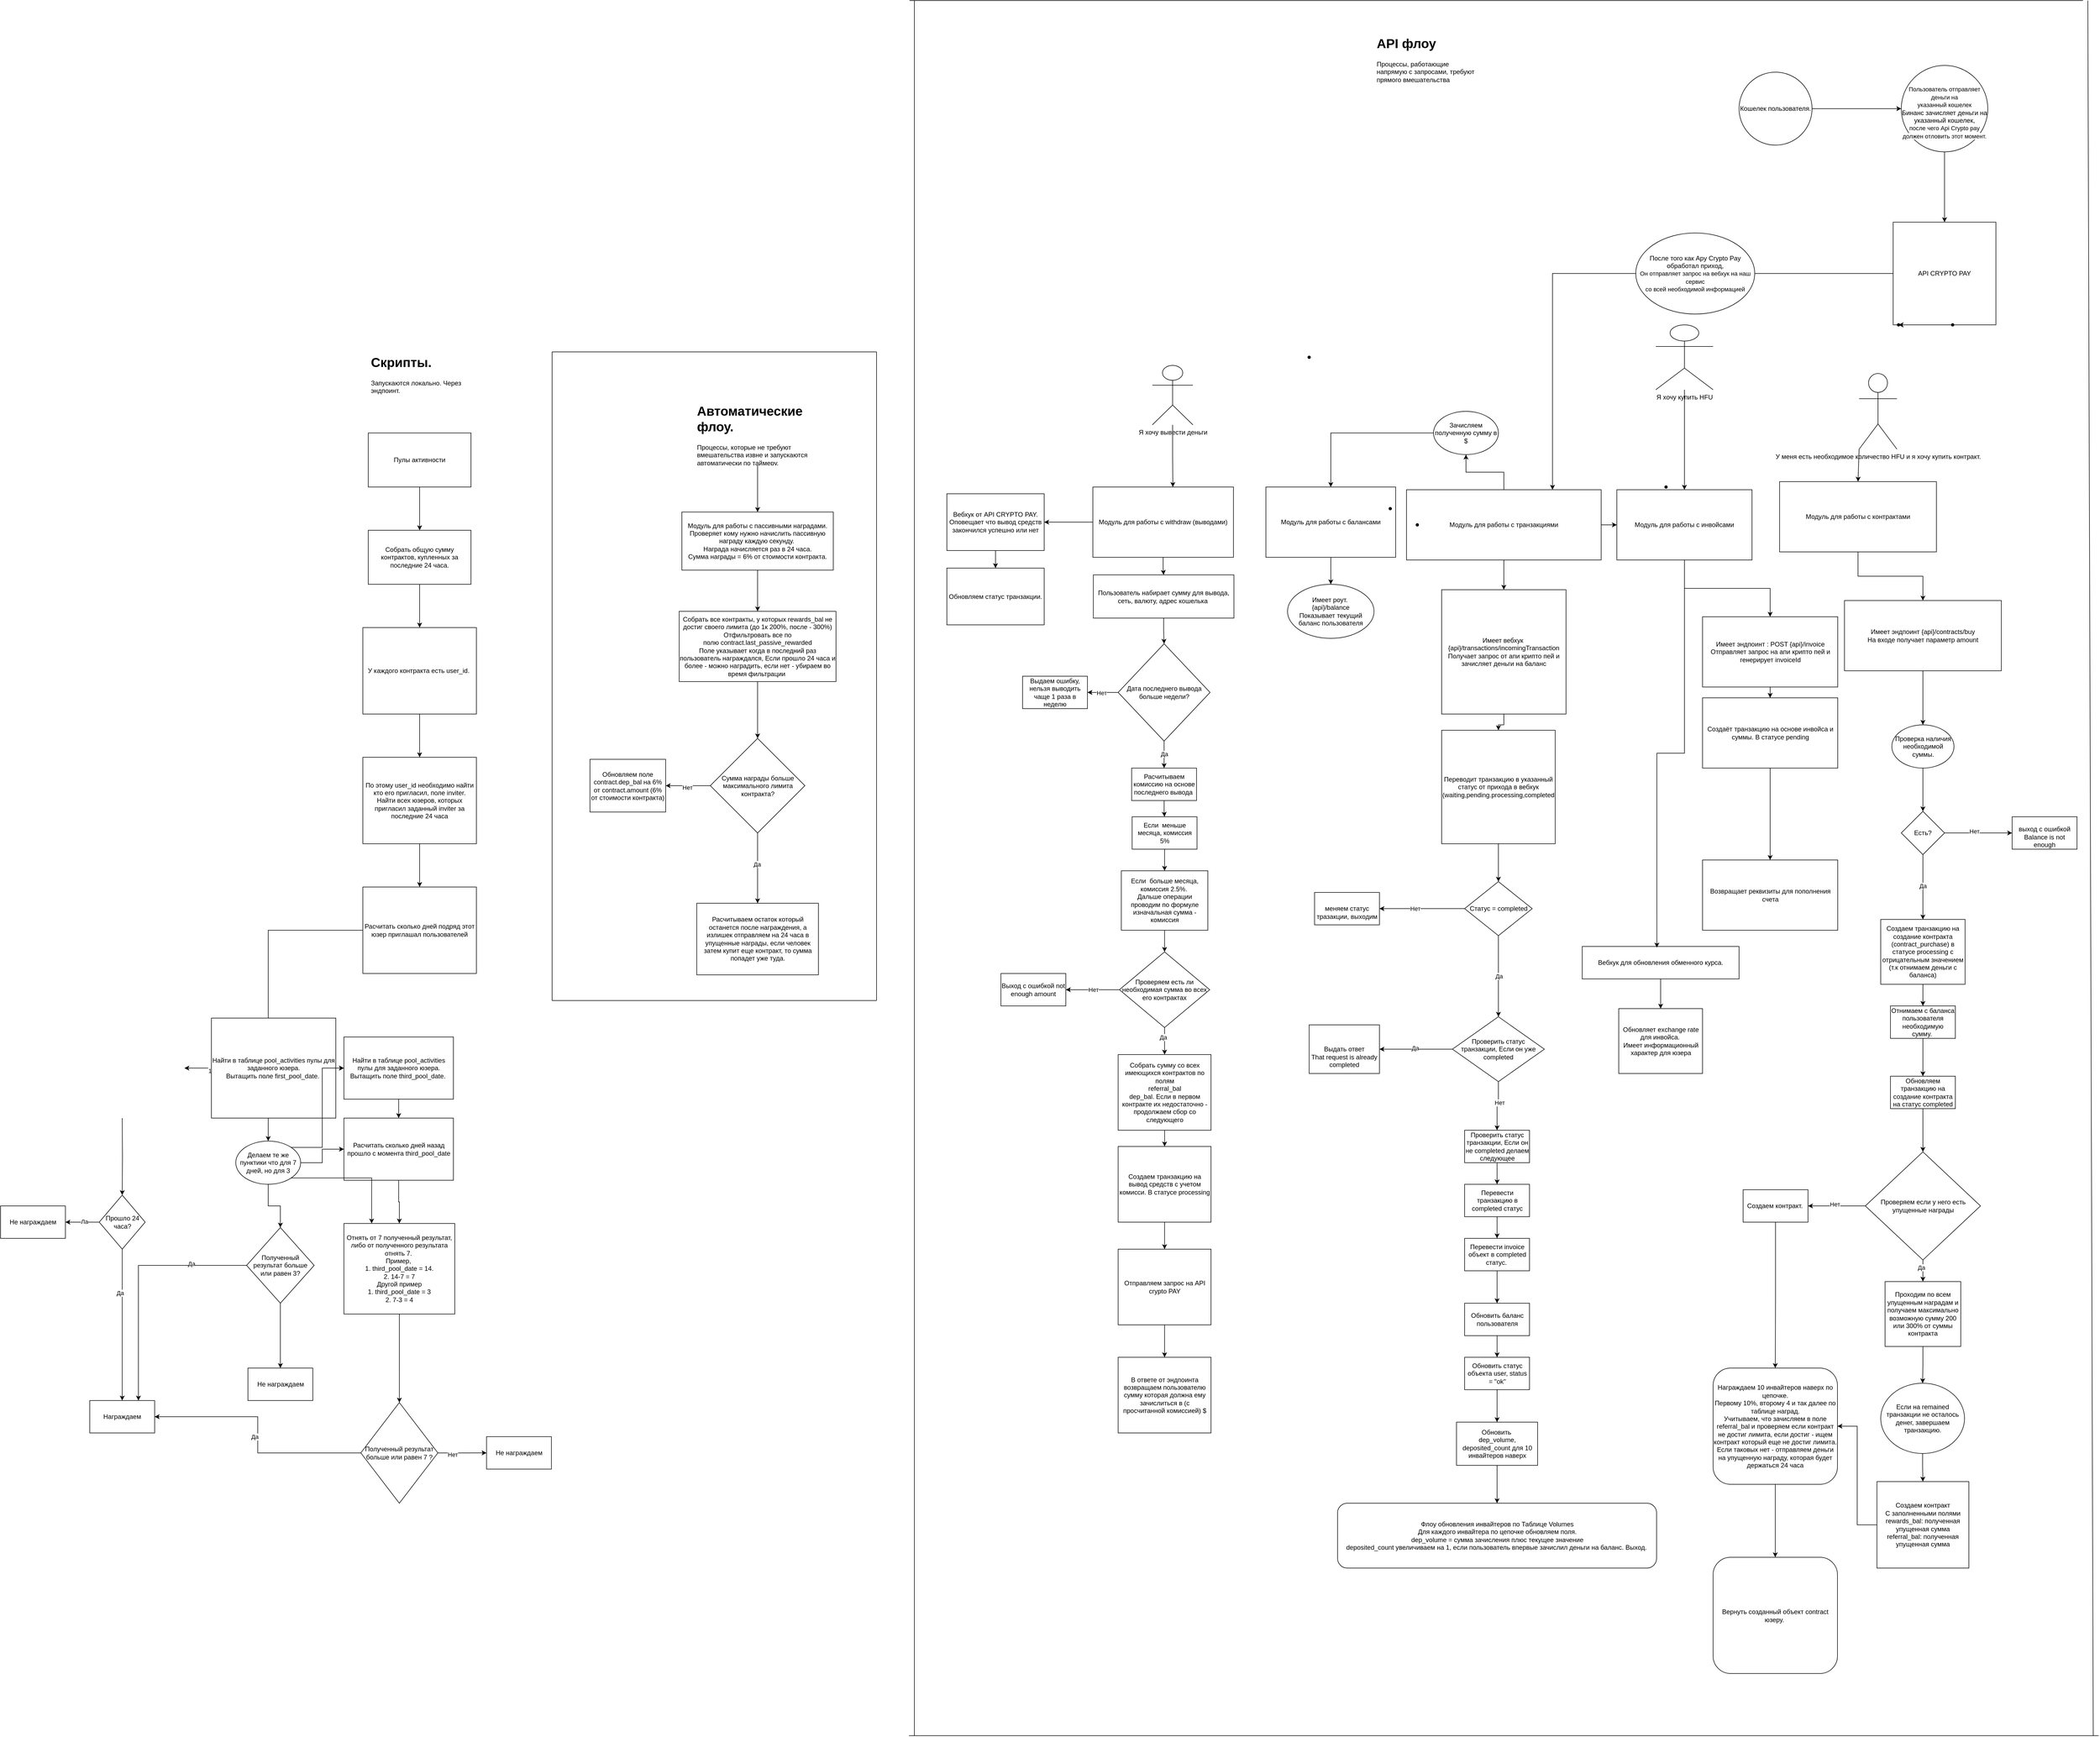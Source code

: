 <mxfile version="22.1.2" type="github">
  <diagram id="C5RBs43oDa-KdzZeNtuy" name="Page-1">
    <mxGraphModel dx="6176" dy="2645" grid="1" gridSize="10" guides="1" tooltips="1" connect="1" arrows="1" fold="1" page="1" pageScale="1" pageWidth="827" pageHeight="1169" math="0" shadow="0">
      <root>
        <mxCell id="WIyWlLk6GJQsqaUBKTNV-0" />
        <mxCell id="WIyWlLk6GJQsqaUBKTNV-1" parent="WIyWlLk6GJQsqaUBKTNV-0" />
        <mxCell id="8Yo3QJKmBX_KmEjt6CQ4-190" value="" style="edgeStyle=orthogonalEdgeStyle;rounded=0;orthogonalLoop=1;jettySize=auto;html=1;" parent="WIyWlLk6GJQsqaUBKTNV-1" source="8Yo3QJKmBX_KmEjt6CQ4-0" target="8Yo3QJKmBX_KmEjt6CQ4-189" edge="1">
          <mxGeometry relative="1" as="geometry" />
        </mxCell>
        <mxCell id="8Yo3QJKmBX_KmEjt6CQ4-225" value="" style="edgeStyle=orthogonalEdgeStyle;rounded=0;orthogonalLoop=1;jettySize=auto;html=1;" parent="WIyWlLk6GJQsqaUBKTNV-1" source="8Yo3QJKmBX_KmEjt6CQ4-0" target="8Yo3QJKmBX_KmEjt6CQ4-224" edge="1">
          <mxGeometry relative="1" as="geometry" />
        </mxCell>
        <mxCell id="8Yo3QJKmBX_KmEjt6CQ4-0" value="Модуль для работы с withdraw (выводами)" style="rounded=0;whiteSpace=wrap;html=1;" parent="WIyWlLk6GJQsqaUBKTNV-1" vertex="1">
          <mxGeometry x="-590" y="680" width="260" height="130" as="geometry" />
        </mxCell>
        <mxCell id="8Yo3QJKmBX_KmEjt6CQ4-59" value="" style="edgeStyle=orthogonalEdgeStyle;rounded=0;orthogonalLoop=1;jettySize=auto;html=1;" parent="WIyWlLk6GJQsqaUBKTNV-1" source="8Yo3QJKmBX_KmEjt6CQ4-1" target="8Yo3QJKmBX_KmEjt6CQ4-4" edge="1">
          <mxGeometry relative="1" as="geometry" />
        </mxCell>
        <mxCell id="8Yo3QJKmBX_KmEjt6CQ4-62" value="" style="edgeStyle=orthogonalEdgeStyle;rounded=0;orthogonalLoop=1;jettySize=auto;html=1;" parent="WIyWlLk6GJQsqaUBKTNV-1" source="8Yo3QJKmBX_KmEjt6CQ4-1" target="8Yo3QJKmBX_KmEjt6CQ4-61" edge="1">
          <mxGeometry relative="1" as="geometry" />
        </mxCell>
        <mxCell id="8Yo3QJKmBX_KmEjt6CQ4-1" value="Модуль для работы с транзакциями" style="rounded=0;whiteSpace=wrap;html=1;" parent="WIyWlLk6GJQsqaUBKTNV-1" vertex="1">
          <mxGeometry x="-10" y="685" width="360" height="130" as="geometry" />
        </mxCell>
        <mxCell id="8Yo3QJKmBX_KmEjt6CQ4-113" value="" style="edgeStyle=orthogonalEdgeStyle;rounded=0;orthogonalLoop=1;jettySize=auto;html=1;" parent="WIyWlLk6GJQsqaUBKTNV-1" source="8Yo3QJKmBX_KmEjt6CQ4-3" target="8Yo3QJKmBX_KmEjt6CQ4-112" edge="1">
          <mxGeometry relative="1" as="geometry" />
        </mxCell>
        <mxCell id="8Yo3QJKmBX_KmEjt6CQ4-3" value="Модуль для работы с контрактами" style="rounded=0;whiteSpace=wrap;html=1;" parent="WIyWlLk6GJQsqaUBKTNV-1" vertex="1">
          <mxGeometry x="680" y="670" width="290" height="130" as="geometry" />
        </mxCell>
        <mxCell id="8Yo3QJKmBX_KmEjt6CQ4-66" value="" style="edgeStyle=orthogonalEdgeStyle;rounded=0;orthogonalLoop=1;jettySize=auto;html=1;" parent="WIyWlLk6GJQsqaUBKTNV-1" source="8Yo3QJKmBX_KmEjt6CQ4-4" target="8Yo3QJKmBX_KmEjt6CQ4-65" edge="1">
          <mxGeometry relative="1" as="geometry" />
        </mxCell>
        <mxCell id="8Yo3QJKmBX_KmEjt6CQ4-4" value="Модуль для работы с инвойсами" style="rounded=0;whiteSpace=wrap;html=1;" parent="WIyWlLk6GJQsqaUBKTNV-1" vertex="1">
          <mxGeometry x="379" y="685" width="250" height="130" as="geometry" />
        </mxCell>
        <mxCell id="8Yo3QJKmBX_KmEjt6CQ4-60" value="" style="edgeStyle=orthogonalEdgeStyle;rounded=0;orthogonalLoop=1;jettySize=auto;html=1;" parent="WIyWlLk6GJQsqaUBKTNV-1" source="8Yo3QJKmBX_KmEjt6CQ4-5" target="8Yo3QJKmBX_KmEjt6CQ4-58" edge="1">
          <mxGeometry relative="1" as="geometry" />
        </mxCell>
        <mxCell id="8Yo3QJKmBX_KmEjt6CQ4-5" value="Модуль для работы с балансами" style="rounded=0;whiteSpace=wrap;html=1;" parent="WIyWlLk6GJQsqaUBKTNV-1" vertex="1">
          <mxGeometry x="-270" y="680" width="240" height="130" as="geometry" />
        </mxCell>
        <mxCell id="8Yo3QJKmBX_KmEjt6CQ4-179" style="edgeStyle=orthogonalEdgeStyle;rounded=0;orthogonalLoop=1;jettySize=auto;html=1;entryX=0.75;entryY=0;entryDx=0;entryDy=0;" parent="WIyWlLk6GJQsqaUBKTNV-1" source="8Yo3QJKmBX_KmEjt6CQ4-11" target="8Yo3QJKmBX_KmEjt6CQ4-1" edge="1">
          <mxGeometry relative="1" as="geometry" />
        </mxCell>
        <mxCell id="8Yo3QJKmBX_KmEjt6CQ4-11" value="API CRYPTO PAY" style="whiteSpace=wrap;html=1;aspect=fixed;" parent="WIyWlLk6GJQsqaUBKTNV-1" vertex="1">
          <mxGeometry x="890" y="190" width="190" height="190" as="geometry" />
        </mxCell>
        <mxCell id="8Yo3QJKmBX_KmEjt6CQ4-106" value="" style="edgeStyle=orthogonalEdgeStyle;rounded=0;orthogonalLoop=1;jettySize=auto;html=1;" parent="WIyWlLk6GJQsqaUBKTNV-1" source="8Yo3QJKmBX_KmEjt6CQ4-16" target="8Yo3QJKmBX_KmEjt6CQ4-105" edge="1">
          <mxGeometry relative="1" as="geometry" />
        </mxCell>
        <mxCell id="8Yo3QJKmBX_KmEjt6CQ4-16" value="Кошелек пользователя." style="ellipse;whiteSpace=wrap;html=1;aspect=fixed;" parent="WIyWlLk6GJQsqaUBKTNV-1" vertex="1">
          <mxGeometry x="605" y="-87.5" width="135" height="135" as="geometry" />
        </mxCell>
        <mxCell id="8Yo3QJKmBX_KmEjt6CQ4-31" value="" style="edgeStyle=orthogonalEdgeStyle;rounded=0;orthogonalLoop=1;jettySize=auto;html=1;" parent="WIyWlLk6GJQsqaUBKTNV-1" source="8Yo3QJKmBX_KmEjt6CQ4-27" target="8Yo3QJKmBX_KmEjt6CQ4-30" edge="1">
          <mxGeometry relative="1" as="geometry" />
        </mxCell>
        <mxCell id="8Yo3QJKmBX_KmEjt6CQ4-32" value="" style="edgeStyle=orthogonalEdgeStyle;rounded=0;orthogonalLoop=1;jettySize=auto;html=1;" parent="WIyWlLk6GJQsqaUBKTNV-1" source="8Yo3QJKmBX_KmEjt6CQ4-27" target="8Yo3QJKmBX_KmEjt6CQ4-30" edge="1">
          <mxGeometry relative="1" as="geometry" />
        </mxCell>
        <mxCell id="8Yo3QJKmBX_KmEjt6CQ4-27" value="" style="shape=waypoint;sketch=0;size=6;pointerEvents=1;points=[];fillColor=default;resizable=0;rotatable=0;perimeter=centerPerimeter;snapToPoint=1;" parent="WIyWlLk6GJQsqaUBKTNV-1" vertex="1">
          <mxGeometry x="990" y="370" width="20" height="20" as="geometry" />
        </mxCell>
        <mxCell id="8Yo3QJKmBX_KmEjt6CQ4-30" value="" style="shape=waypoint;sketch=0;size=6;pointerEvents=1;points=[];fillColor=default;resizable=0;rotatable=0;perimeter=centerPerimeter;snapToPoint=1;" parent="WIyWlLk6GJQsqaUBKTNV-1" vertex="1">
          <mxGeometry x="890" y="370" width="20" height="20" as="geometry" />
        </mxCell>
        <mxCell id="8Yo3QJKmBX_KmEjt6CQ4-33" value="" style="shape=waypoint;sketch=0;size=6;pointerEvents=1;points=[];fillColor=default;resizable=0;rotatable=0;perimeter=centerPerimeter;snapToPoint=1;" parent="WIyWlLk6GJQsqaUBKTNV-1" vertex="1">
          <mxGeometry x="460" y="670" width="20" height="20" as="geometry" />
        </mxCell>
        <mxCell id="8Yo3QJKmBX_KmEjt6CQ4-39" value="" style="shape=waypoint;sketch=0;size=6;pointerEvents=1;points=[];fillColor=default;resizable=0;rotatable=0;perimeter=centerPerimeter;snapToPoint=1;" parent="WIyWlLk6GJQsqaUBKTNV-1" vertex="1">
          <mxGeometry x="-200" y="430" width="20" height="20" as="geometry" />
        </mxCell>
        <mxCell id="8Yo3QJKmBX_KmEjt6CQ4-42" value="" style="shape=waypoint;sketch=0;size=6;pointerEvents=1;points=[];fillColor=default;resizable=0;rotatable=0;perimeter=centerPerimeter;snapToPoint=1;" parent="WIyWlLk6GJQsqaUBKTNV-1" vertex="1">
          <mxGeometry x="-50" y="710" width="20" height="20" as="geometry" />
        </mxCell>
        <mxCell id="8Yo3QJKmBX_KmEjt6CQ4-49" value="" style="shape=waypoint;sketch=0;size=6;pointerEvents=1;points=[];fillColor=default;resizable=0;rotatable=0;perimeter=centerPerimeter;snapToPoint=1;rounded=0;" parent="WIyWlLk6GJQsqaUBKTNV-1" vertex="1">
          <mxGeometry y="740" width="20" height="20" as="geometry" />
        </mxCell>
        <mxCell id="8Yo3QJKmBX_KmEjt6CQ4-54" value="" style="edgeStyle=orthogonalEdgeStyle;rounded=0;orthogonalLoop=1;jettySize=auto;html=1;" parent="WIyWlLk6GJQsqaUBKTNV-1" source="8Yo3QJKmBX_KmEjt6CQ4-1" target="8Yo3QJKmBX_KmEjt6CQ4-53" edge="1">
          <mxGeometry relative="1" as="geometry">
            <mxPoint x="310" y="210" as="sourcePoint" />
            <mxPoint x="200" y="150" as="targetPoint" />
          </mxGeometry>
        </mxCell>
        <mxCell id="tdav1EY0msbw4jg_Fsps-25" style="edgeStyle=orthogonalEdgeStyle;rounded=0;orthogonalLoop=1;jettySize=auto;html=1;entryX=0.5;entryY=0;entryDx=0;entryDy=0;" parent="WIyWlLk6GJQsqaUBKTNV-1" source="8Yo3QJKmBX_KmEjt6CQ4-53" target="8Yo3QJKmBX_KmEjt6CQ4-5" edge="1">
          <mxGeometry relative="1" as="geometry" />
        </mxCell>
        <mxCell id="8Yo3QJKmBX_KmEjt6CQ4-53" value="Зачисляем полученную сумму в $" style="ellipse;whiteSpace=wrap;html=1;" parent="WIyWlLk6GJQsqaUBKTNV-1" vertex="1">
          <mxGeometry x="40" y="540" width="120" height="80" as="geometry" />
        </mxCell>
        <mxCell id="8Yo3QJKmBX_KmEjt6CQ4-56" value="После того как Apy Crypto Pay обработал приход,&lt;br style=&quot;border-color: var(--border-color); font-size: 11px;&quot;&gt;&lt;span style=&quot;font-size: 11px; background-color: rgb(255, 255, 255);&quot;&gt;Он отправляет запрос на вебхук на наш сервис&lt;/span&gt;&lt;br style=&quot;border-color: var(--border-color); font-size: 11px;&quot;&gt;&lt;span style=&quot;font-size: 11px; background-color: rgb(255, 255, 255);&quot;&gt;со всей необходимой информацией&lt;/span&gt;" style="ellipse;whiteSpace=wrap;html=1;" parent="WIyWlLk6GJQsqaUBKTNV-1" vertex="1">
          <mxGeometry x="414" y="210" width="220" height="150" as="geometry" />
        </mxCell>
        <mxCell id="8Yo3QJKmBX_KmEjt6CQ4-58" value="Имеет роут.&amp;nbsp;&lt;br&gt;{api}/balance&lt;br&gt;Показывает текущий баланс пользователя&lt;br&gt;" style="ellipse;whiteSpace=wrap;html=1;" parent="WIyWlLk6GJQsqaUBKTNV-1" vertex="1">
          <mxGeometry x="-230" y="860" width="160" height="100" as="geometry" />
        </mxCell>
        <mxCell id="8Yo3QJKmBX_KmEjt6CQ4-64" value="" style="edgeStyle=orthogonalEdgeStyle;rounded=0;orthogonalLoop=1;jettySize=auto;html=1;" parent="WIyWlLk6GJQsqaUBKTNV-1" source="8Yo3QJKmBX_KmEjt6CQ4-61" target="8Yo3QJKmBX_KmEjt6CQ4-63" edge="1">
          <mxGeometry relative="1" as="geometry" />
        </mxCell>
        <mxCell id="8Yo3QJKmBX_KmEjt6CQ4-61" value="Имеет вебхук&amp;nbsp;&lt;br style=&quot;border-color: var(--border-color);&quot;&gt;{api}/transactions/incomingTransaction&lt;br style=&quot;border-color: var(--border-color);&quot;&gt;Получает запрос от апи крипто пей и зачисляет деньги на баланс" style="whiteSpace=wrap;html=1;aspect=fixed;" parent="WIyWlLk6GJQsqaUBKTNV-1" vertex="1">
          <mxGeometry x="55" y="870" width="230" height="230" as="geometry" />
        </mxCell>
        <mxCell id="8Yo3QJKmBX_KmEjt6CQ4-72" value="" style="edgeStyle=orthogonalEdgeStyle;rounded=0;orthogonalLoop=1;jettySize=auto;html=1;entryX=0.5;entryY=0;entryDx=0;entryDy=0;" parent="WIyWlLk6GJQsqaUBKTNV-1" source="8Yo3QJKmBX_KmEjt6CQ4-63" target="8Yo3QJKmBX_KmEjt6CQ4-128" edge="1">
          <mxGeometry relative="1" as="geometry">
            <mxPoint x="105" y="1420" as="targetPoint" />
          </mxGeometry>
        </mxCell>
        <mxCell id="8Yo3QJKmBX_KmEjt6CQ4-63" value="Переводит транзакцию в указанный статус от прихода в вебхук (waiting,pending.processing,completed" style="whiteSpace=wrap;html=1;aspect=fixed;" parent="WIyWlLk6GJQsqaUBKTNV-1" vertex="1">
          <mxGeometry x="55" y="1130" width="210" height="210" as="geometry" />
        </mxCell>
        <mxCell id="8Yo3QJKmBX_KmEjt6CQ4-68" value="" style="edgeStyle=orthogonalEdgeStyle;rounded=0;orthogonalLoop=1;jettySize=auto;html=1;" parent="WIyWlLk6GJQsqaUBKTNV-1" source="8Yo3QJKmBX_KmEjt6CQ4-65" target="8Yo3QJKmBX_KmEjt6CQ4-67" edge="1">
          <mxGeometry relative="1" as="geometry" />
        </mxCell>
        <mxCell id="8Yo3QJKmBX_KmEjt6CQ4-65" value="Имеет эндпоинт : POST {api}/invoice Отправляет запрос на апи крипто пей и генерирует invoiceId" style="rounded=0;whiteSpace=wrap;html=1;" parent="WIyWlLk6GJQsqaUBKTNV-1" vertex="1">
          <mxGeometry x="537.5" y="920" width="250" height="130" as="geometry" />
        </mxCell>
        <mxCell id="8Yo3QJKmBX_KmEjt6CQ4-70" value="" style="edgeStyle=orthogonalEdgeStyle;rounded=0;orthogonalLoop=1;jettySize=auto;html=1;" parent="WIyWlLk6GJQsqaUBKTNV-1" source="8Yo3QJKmBX_KmEjt6CQ4-67" target="8Yo3QJKmBX_KmEjt6CQ4-69" edge="1">
          <mxGeometry relative="1" as="geometry" />
        </mxCell>
        <mxCell id="8Yo3QJKmBX_KmEjt6CQ4-67" value="Создаёт транзакцию на основе инвойса и суммы. В статусе pending" style="rounded=0;whiteSpace=wrap;html=1;" parent="WIyWlLk6GJQsqaUBKTNV-1" vertex="1">
          <mxGeometry x="537.5" y="1070" width="250" height="130" as="geometry" />
        </mxCell>
        <mxCell id="8Yo3QJKmBX_KmEjt6CQ4-69" value="Возвращает реквизиты для пополнения счета" style="rounded=0;whiteSpace=wrap;html=1;" parent="WIyWlLk6GJQsqaUBKTNV-1" vertex="1">
          <mxGeometry x="537.5" y="1370" width="250" height="130" as="geometry" />
        </mxCell>
        <mxCell id="8Yo3QJKmBX_KmEjt6CQ4-77" value="" style="edgeStyle=orthogonalEdgeStyle;rounded=0;orthogonalLoop=1;jettySize=auto;html=1;entryX=1;entryY=0.5;entryDx=0;entryDy=0;exitX=0;exitY=0.5;exitDx=0;exitDy=0;" parent="WIyWlLk6GJQsqaUBKTNV-1" source="8Yo3QJKmBX_KmEjt6CQ4-128" target="tdav1EY0msbw4jg_Fsps-2" edge="1">
          <mxGeometry relative="1" as="geometry">
            <mxPoint x="40" y="1460" as="sourcePoint" />
            <mxPoint x="-53.5" y="1460" as="targetPoint" />
          </mxGeometry>
        </mxCell>
        <mxCell id="bc52T65aB7Z_hoELgZfy-4" value="Нет" style="edgeLabel;html=1;align=center;verticalAlign=middle;resizable=0;points=[];" parent="8Yo3QJKmBX_KmEjt6CQ4-77" vertex="1" connectable="0">
          <mxGeometry x="0.202" y="3" relative="1" as="geometry">
            <mxPoint x="3" y="-3" as="offset" />
          </mxGeometry>
        </mxCell>
        <mxCell id="8Yo3QJKmBX_KmEjt6CQ4-141" value="" style="edgeStyle=orthogonalEdgeStyle;rounded=0;orthogonalLoop=1;jettySize=auto;html=1;" parent="WIyWlLk6GJQsqaUBKTNV-1" source="8Yo3QJKmBX_KmEjt6CQ4-84" target="8Yo3QJKmBX_KmEjt6CQ4-86" edge="1">
          <mxGeometry relative="1" as="geometry" />
        </mxCell>
        <mxCell id="8Yo3QJKmBX_KmEjt6CQ4-84" value="Проверить статус транзакции, Если он не completed делаем следующее" style="whiteSpace=wrap;html=1;" parent="WIyWlLk6GJQsqaUBKTNV-1" vertex="1">
          <mxGeometry x="97.5" y="1870" width="120" height="60" as="geometry" />
        </mxCell>
        <mxCell id="8Yo3QJKmBX_KmEjt6CQ4-142" value="" style="edgeStyle=orthogonalEdgeStyle;rounded=0;orthogonalLoop=1;jettySize=auto;html=1;" parent="WIyWlLk6GJQsqaUBKTNV-1" source="8Yo3QJKmBX_KmEjt6CQ4-86" target="8Yo3QJKmBX_KmEjt6CQ4-88" edge="1">
          <mxGeometry relative="1" as="geometry" />
        </mxCell>
        <mxCell id="8Yo3QJKmBX_KmEjt6CQ4-86" value="Перевести транзакцию в completed статус&lt;br&gt;" style="whiteSpace=wrap;html=1;" parent="WIyWlLk6GJQsqaUBKTNV-1" vertex="1">
          <mxGeometry x="97.5" y="1970" width="120" height="60" as="geometry" />
        </mxCell>
        <mxCell id="tdav1EY0msbw4jg_Fsps-4" value="" style="edgeStyle=orthogonalEdgeStyle;rounded=0;orthogonalLoop=1;jettySize=auto;html=1;" parent="WIyWlLk6GJQsqaUBKTNV-1" source="8Yo3QJKmBX_KmEjt6CQ4-88" target="8Yo3QJKmBX_KmEjt6CQ4-91" edge="1">
          <mxGeometry relative="1" as="geometry" />
        </mxCell>
        <mxCell id="8Yo3QJKmBX_KmEjt6CQ4-88" value="Перевести invoice объект в completed статус.&amp;nbsp;" style="whiteSpace=wrap;html=1;" parent="WIyWlLk6GJQsqaUBKTNV-1" vertex="1">
          <mxGeometry x="97.5" y="2070" width="120" height="60" as="geometry" />
        </mxCell>
        <mxCell id="tdav1EY0msbw4jg_Fsps-5" value="" style="edgeStyle=orthogonalEdgeStyle;rounded=0;orthogonalLoop=1;jettySize=auto;html=1;" parent="WIyWlLk6GJQsqaUBKTNV-1" source="8Yo3QJKmBX_KmEjt6CQ4-91" target="8Yo3QJKmBX_KmEjt6CQ4-93" edge="1">
          <mxGeometry relative="1" as="geometry" />
        </mxCell>
        <mxCell id="8Yo3QJKmBX_KmEjt6CQ4-91" value="Обновить баланс пользователя" style="whiteSpace=wrap;html=1;" parent="WIyWlLk6GJQsqaUBKTNV-1" vertex="1">
          <mxGeometry x="97.5" y="2190" width="120" height="60" as="geometry" />
        </mxCell>
        <mxCell id="8Yo3QJKmBX_KmEjt6CQ4-143" value="" style="edgeStyle=orthogonalEdgeStyle;rounded=0;orthogonalLoop=1;jettySize=auto;html=1;" parent="WIyWlLk6GJQsqaUBKTNV-1" source="8Yo3QJKmBX_KmEjt6CQ4-93" target="8Yo3QJKmBX_KmEjt6CQ4-99" edge="1">
          <mxGeometry relative="1" as="geometry" />
        </mxCell>
        <mxCell id="8Yo3QJKmBX_KmEjt6CQ4-93" value="Обновить статус объекта user, status = &quot;ok&quot;" style="rounded=0;whiteSpace=wrap;html=1;" parent="WIyWlLk6GJQsqaUBKTNV-1" vertex="1">
          <mxGeometry x="97.5" y="2290" width="120" height="60" as="geometry" />
        </mxCell>
        <mxCell id="8Yo3QJKmBX_KmEjt6CQ4-95" value="Флоу обновления инвайтеров по Таблице Volumes&lt;br&gt;Для каждого инвайтера по цепочке обновляем поля.&lt;br&gt;dep_volume = сумма зачисления плюс текущее значение&lt;br&gt;deposited_count увеличиваем на 1, если пользователь впервые зачислил деньги на баланс. Выход.&amp;nbsp;" style="rounded=1;whiteSpace=wrap;html=1;" parent="WIyWlLk6GJQsqaUBKTNV-1" vertex="1">
          <mxGeometry x="-137.5" y="2560" width="590" height="120" as="geometry" />
        </mxCell>
        <mxCell id="8Yo3QJKmBX_KmEjt6CQ4-100" value="" style="edgeStyle=orthogonalEdgeStyle;rounded=0;orthogonalLoop=1;jettySize=auto;html=1;entryX=0.5;entryY=0;entryDx=0;entryDy=0;" parent="WIyWlLk6GJQsqaUBKTNV-1" source="8Yo3QJKmBX_KmEjt6CQ4-99" target="8Yo3QJKmBX_KmEjt6CQ4-95" edge="1">
          <mxGeometry relative="1" as="geometry">
            <mxPoint x="101" y="2530" as="targetPoint" />
          </mxGeometry>
        </mxCell>
        <mxCell id="8Yo3QJKmBX_KmEjt6CQ4-99" value="Обновить&amp;nbsp;&lt;br&gt;dep_volume,&lt;br&gt;deposited_count для 10 инвайтеров наверх" style="rounded=0;whiteSpace=wrap;html=1;" parent="WIyWlLk6GJQsqaUBKTNV-1" vertex="1">
          <mxGeometry x="82.5" y="2410" width="150" height="80" as="geometry" />
        </mxCell>
        <mxCell id="tdav1EY0msbw4jg_Fsps-13" style="edgeStyle=orthogonalEdgeStyle;rounded=0;orthogonalLoop=1;jettySize=auto;html=1;entryX=0.5;entryY=0;entryDx=0;entryDy=0;" parent="WIyWlLk6GJQsqaUBKTNV-1" source="8Yo3QJKmBX_KmEjt6CQ4-105" target="8Yo3QJKmBX_KmEjt6CQ4-11" edge="1">
          <mxGeometry relative="1" as="geometry" />
        </mxCell>
        <mxCell id="8Yo3QJKmBX_KmEjt6CQ4-105" value="&lt;br&gt;&lt;span style=&quot;color: rgb(0, 0, 0); font-family: Helvetica; font-size: 11px; font-style: normal; font-variant-ligatures: normal; font-variant-caps: normal; font-weight: 400; letter-spacing: normal; orphans: 2; text-align: center; text-indent: 0px; text-transform: none; widows: 2; word-spacing: 0px; -webkit-text-stroke-width: 0px; background-color: rgb(255, 255, 255); text-decoration-thickness: initial; text-decoration-style: initial; text-decoration-color: initial; float: none; display: inline !important;&quot;&gt;Пользователь отправляет&lt;/span&gt;&lt;br style=&quot;border-color: var(--border-color); color: rgb(0, 0, 0); font-family: Helvetica; font-size: 11px; font-style: normal; font-variant-ligatures: normal; font-variant-caps: normal; font-weight: 400; letter-spacing: normal; orphans: 2; text-align: center; text-indent: 0px; text-transform: none; widows: 2; word-spacing: 0px; -webkit-text-stroke-width: 0px; text-decoration-thickness: initial; text-decoration-style: initial; text-decoration-color: initial;&quot;&gt;&lt;span style=&quot;color: rgb(0, 0, 0); font-family: Helvetica; font-size: 11px; font-style: normal; font-variant-ligatures: normal; font-variant-caps: normal; font-weight: 400; letter-spacing: normal; orphans: 2; text-align: center; text-indent: 0px; text-transform: none; widows: 2; word-spacing: 0px; -webkit-text-stroke-width: 0px; background-color: rgb(255, 255, 255); text-decoration-thickness: initial; text-decoration-style: initial; text-decoration-color: initial; float: none; display: inline !important;&quot;&gt;деньги на&lt;/span&gt;&lt;br style=&quot;border-color: var(--border-color); color: rgb(0, 0, 0); font-family: Helvetica; font-size: 11px; font-style: normal; font-variant-ligatures: normal; font-variant-caps: normal; font-weight: 400; letter-spacing: normal; orphans: 2; text-align: center; text-indent: 0px; text-transform: none; widows: 2; word-spacing: 0px; -webkit-text-stroke-width: 0px; text-decoration-thickness: initial; text-decoration-style: initial; text-decoration-color: initial;&quot;&gt;&lt;span style=&quot;color: rgb(0, 0, 0); font-family: Helvetica; font-size: 11px; font-style: normal; font-variant-ligatures: normal; font-variant-caps: normal; font-weight: 400; letter-spacing: normal; orphans: 2; text-align: center; text-indent: 0px; text-transform: none; widows: 2; word-spacing: 0px; -webkit-text-stroke-width: 0px; background-color: rgb(255, 255, 255); text-decoration-thickness: initial; text-decoration-style: initial; text-decoration-color: initial; float: none; display: inline !important;&quot;&gt;указанный кошелек&lt;/span&gt;&lt;br&gt;Бинанс зачисляет деньги на указанный кошелек,&lt;br style=&quot;border-color: var(--border-color); font-size: 11px;&quot;&gt;&lt;span style=&quot;font-size: 11px; background-color: rgb(255, 255, 255);&quot;&gt;после чего Api Crypto pay должен отловить этот момент.&lt;/span&gt;" style="ellipse;whiteSpace=wrap;html=1;aspect=fixed;" parent="WIyWlLk6GJQsqaUBKTNV-1" vertex="1">
          <mxGeometry x="905" y="-100" width="160" height="160" as="geometry" />
        </mxCell>
        <mxCell id="8Yo3QJKmBX_KmEjt6CQ4-111" value="" style="endArrow=classic;html=1;rounded=0;entryX=0.5;entryY=0;entryDx=0;entryDy=0;exitX=0;exitY=1;exitDx=0;exitDy=0;exitPerimeter=0;" parent="WIyWlLk6GJQsqaUBKTNV-1" source="8Yo3QJKmBX_KmEjt6CQ4-181" target="8Yo3QJKmBX_KmEjt6CQ4-3" edge="1">
          <mxGeometry width="50" height="50" relative="1" as="geometry">
            <mxPoint x="975" y="600" as="sourcePoint" />
            <mxPoint x="440" y="450" as="targetPoint" />
          </mxGeometry>
        </mxCell>
        <mxCell id="8Yo3QJKmBX_KmEjt6CQ4-115" value="" style="edgeStyle=orthogonalEdgeStyle;rounded=0;orthogonalLoop=1;jettySize=auto;html=1;" parent="WIyWlLk6GJQsqaUBKTNV-1" source="8Yo3QJKmBX_KmEjt6CQ4-112" target="8Yo3QJKmBX_KmEjt6CQ4-114" edge="1">
          <mxGeometry relative="1" as="geometry" />
        </mxCell>
        <mxCell id="8Yo3QJKmBX_KmEjt6CQ4-112" value="Имеет эндпоинт {api}/contracts/buy&lt;br&gt;На входе получает параметр amount" style="rounded=0;whiteSpace=wrap;html=1;" parent="WIyWlLk6GJQsqaUBKTNV-1" vertex="1">
          <mxGeometry x="800" y="890" width="290" height="130" as="geometry" />
        </mxCell>
        <mxCell id="8Yo3QJKmBX_KmEjt6CQ4-117" value="" style="edgeStyle=orthogonalEdgeStyle;rounded=0;orthogonalLoop=1;jettySize=auto;html=1;" parent="WIyWlLk6GJQsqaUBKTNV-1" source="8Yo3QJKmBX_KmEjt6CQ4-114" target="8Yo3QJKmBX_KmEjt6CQ4-116" edge="1">
          <mxGeometry relative="1" as="geometry" />
        </mxCell>
        <mxCell id="8Yo3QJKmBX_KmEjt6CQ4-114" value="Проверка наличия необходимой суммы." style="ellipse;whiteSpace=wrap;html=1;rounded=0;" parent="WIyWlLk6GJQsqaUBKTNV-1" vertex="1">
          <mxGeometry x="887.5" y="1120" width="115" height="80" as="geometry" />
        </mxCell>
        <mxCell id="bc52T65aB7Z_hoELgZfy-13" style="edgeStyle=orthogonalEdgeStyle;rounded=0;orthogonalLoop=1;jettySize=auto;html=1;entryX=0.5;entryY=0;entryDx=0;entryDy=0;" parent="WIyWlLk6GJQsqaUBKTNV-1" source="8Yo3QJKmBX_KmEjt6CQ4-116" target="8Yo3QJKmBX_KmEjt6CQ4-124" edge="1">
          <mxGeometry relative="1" as="geometry" />
        </mxCell>
        <mxCell id="bc52T65aB7Z_hoELgZfy-14" value="Да" style="edgeLabel;html=1;align=center;verticalAlign=middle;resizable=0;points=[];" parent="bc52T65aB7Z_hoELgZfy-13" vertex="1" connectable="0">
          <mxGeometry x="-0.029" y="-1" relative="1" as="geometry">
            <mxPoint x="1" y="-1" as="offset" />
          </mxGeometry>
        </mxCell>
        <mxCell id="tdav1EY0msbw4jg_Fsps-19" style="edgeStyle=orthogonalEdgeStyle;rounded=0;orthogonalLoop=1;jettySize=auto;html=1;entryX=0;entryY=0.5;entryDx=0;entryDy=0;" parent="WIyWlLk6GJQsqaUBKTNV-1" source="8Yo3QJKmBX_KmEjt6CQ4-116" target="tdav1EY0msbw4jg_Fsps-18" edge="1">
          <mxGeometry relative="1" as="geometry" />
        </mxCell>
        <mxCell id="tdav1EY0msbw4jg_Fsps-20" value="Нет" style="edgeLabel;html=1;align=center;verticalAlign=middle;resizable=0;points=[];" parent="tdav1EY0msbw4jg_Fsps-19" vertex="1" connectable="0">
          <mxGeometry x="-0.127" y="3" relative="1" as="geometry">
            <mxPoint as="offset" />
          </mxGeometry>
        </mxCell>
        <mxCell id="8Yo3QJKmBX_KmEjt6CQ4-116" value="Есть?" style="rhombus;whiteSpace=wrap;html=1;rounded=0;" parent="WIyWlLk6GJQsqaUBKTNV-1" vertex="1">
          <mxGeometry x="905" y="1280" width="80" height="80" as="geometry" />
        </mxCell>
        <mxCell id="8Yo3QJKmBX_KmEjt6CQ4-145" value="" style="edgeStyle=orthogonalEdgeStyle;rounded=0;orthogonalLoop=1;jettySize=auto;html=1;" parent="WIyWlLk6GJQsqaUBKTNV-1" source="8Yo3QJKmBX_KmEjt6CQ4-124" target="8Yo3QJKmBX_KmEjt6CQ4-144" edge="1">
          <mxGeometry relative="1" as="geometry" />
        </mxCell>
        <mxCell id="8Yo3QJKmBX_KmEjt6CQ4-124" value="Создаем транзакцию на создание контракта (contract_purchase&lt;span style=&quot;background-color: initial;&quot;&gt;) в статусе processing с отрицательным значением (т.к отнимаем деньги с баланса)&lt;/span&gt;" style="whiteSpace=wrap;html=1;rounded=0;" parent="WIyWlLk6GJQsqaUBKTNV-1" vertex="1">
          <mxGeometry x="867" y="1480" width="156" height="120" as="geometry" />
        </mxCell>
        <mxCell id="bc52T65aB7Z_hoELgZfy-5" style="edgeStyle=orthogonalEdgeStyle;rounded=0;orthogonalLoop=1;jettySize=auto;html=1;entryX=0.5;entryY=0;entryDx=0;entryDy=0;" parent="WIyWlLk6GJQsqaUBKTNV-1" source="8Yo3QJKmBX_KmEjt6CQ4-128" target="8Yo3QJKmBX_KmEjt6CQ4-132" edge="1">
          <mxGeometry relative="1" as="geometry" />
        </mxCell>
        <mxCell id="bc52T65aB7Z_hoELgZfy-6" value="Да" style="edgeLabel;html=1;align=center;verticalAlign=middle;resizable=0;points=[];" parent="bc52T65aB7Z_hoELgZfy-5" vertex="1" connectable="0">
          <mxGeometry x="0.003" y="1" relative="1" as="geometry">
            <mxPoint as="offset" />
          </mxGeometry>
        </mxCell>
        <mxCell id="8Yo3QJKmBX_KmEjt6CQ4-128" value="Статус = completed" style="rhombus;whiteSpace=wrap;html=1;" parent="WIyWlLk6GJQsqaUBKTNV-1" vertex="1">
          <mxGeometry x="97.5" y="1410" width="125" height="100" as="geometry" />
        </mxCell>
        <mxCell id="bc52T65aB7Z_hoELgZfy-7" style="edgeStyle=orthogonalEdgeStyle;rounded=0;orthogonalLoop=1;jettySize=auto;html=1;entryX=1;entryY=0.5;entryDx=0;entryDy=0;" parent="WIyWlLk6GJQsqaUBKTNV-1" source="8Yo3QJKmBX_KmEjt6CQ4-132" target="tdav1EY0msbw4jg_Fsps-6" edge="1">
          <mxGeometry relative="1" as="geometry">
            <mxPoint x="-43.5" y="1720" as="targetPoint" />
          </mxGeometry>
        </mxCell>
        <mxCell id="bc52T65aB7Z_hoELgZfy-8" value="Да" style="edgeLabel;html=1;align=center;verticalAlign=middle;resizable=0;points=[];" parent="bc52T65aB7Z_hoELgZfy-7" vertex="1" connectable="0">
          <mxGeometry x="0.022" y="-2" relative="1" as="geometry">
            <mxPoint as="offset" />
          </mxGeometry>
        </mxCell>
        <mxCell id="bc52T65aB7Z_hoELgZfy-9" value="" style="edgeStyle=orthogonalEdgeStyle;rounded=0;orthogonalLoop=1;jettySize=auto;html=1;" parent="WIyWlLk6GJQsqaUBKTNV-1" source="8Yo3QJKmBX_KmEjt6CQ4-132" target="8Yo3QJKmBX_KmEjt6CQ4-84" edge="1">
          <mxGeometry relative="1" as="geometry" />
        </mxCell>
        <mxCell id="bc52T65aB7Z_hoELgZfy-10" value="Нет" style="edgeLabel;html=1;align=center;verticalAlign=middle;resizable=0;points=[];" parent="bc52T65aB7Z_hoELgZfy-9" vertex="1" connectable="0">
          <mxGeometry x="-0.17" y="2" relative="1" as="geometry">
            <mxPoint as="offset" />
          </mxGeometry>
        </mxCell>
        <mxCell id="8Yo3QJKmBX_KmEjt6CQ4-132" value="Проверить статус транзакции, Если он уже completed" style="rhombus;whiteSpace=wrap;html=1;" parent="WIyWlLk6GJQsqaUBKTNV-1" vertex="1">
          <mxGeometry x="75" y="1660" width="170" height="120" as="geometry" />
        </mxCell>
        <mxCell id="8Yo3QJKmBX_KmEjt6CQ4-147" value="" style="edgeStyle=orthogonalEdgeStyle;rounded=0;orthogonalLoop=1;jettySize=auto;html=1;" parent="WIyWlLk6GJQsqaUBKTNV-1" source="8Yo3QJKmBX_KmEjt6CQ4-144" target="8Yo3QJKmBX_KmEjt6CQ4-146" edge="1">
          <mxGeometry relative="1" as="geometry" />
        </mxCell>
        <mxCell id="8Yo3QJKmBX_KmEjt6CQ4-144" value="Отнимаем с баланса пользователя необходимую сумму.&amp;nbsp;" style="whiteSpace=wrap;html=1;rounded=0;" parent="WIyWlLk6GJQsqaUBKTNV-1" vertex="1">
          <mxGeometry x="885" y="1640" width="120" height="60" as="geometry" />
        </mxCell>
        <mxCell id="8Yo3QJKmBX_KmEjt6CQ4-149" value="" style="edgeStyle=orthogonalEdgeStyle;rounded=0;orthogonalLoop=1;jettySize=auto;html=1;entryX=0.5;entryY=0;entryDx=0;entryDy=0;" parent="WIyWlLk6GJQsqaUBKTNV-1" source="8Yo3QJKmBX_KmEjt6CQ4-146" target="8Yo3QJKmBX_KmEjt6CQ4-152" edge="1">
          <mxGeometry relative="1" as="geometry">
            <mxPoint x="1070" y="1900" as="targetPoint" />
          </mxGeometry>
        </mxCell>
        <mxCell id="8Yo3QJKmBX_KmEjt6CQ4-146" value="Обновляем транзакцию на создание контракта на статус completed" style="whiteSpace=wrap;html=1;rounded=0;" parent="WIyWlLk6GJQsqaUBKTNV-1" vertex="1">
          <mxGeometry x="885" y="1770" width="120" height="60" as="geometry" />
        </mxCell>
        <mxCell id="tdav1EY0msbw4jg_Fsps-14" value="" style="edgeStyle=orthogonalEdgeStyle;rounded=0;orthogonalLoop=1;jettySize=auto;html=1;" parent="WIyWlLk6GJQsqaUBKTNV-1" source="8Yo3QJKmBX_KmEjt6CQ4-152" target="8Yo3QJKmBX_KmEjt6CQ4-158" edge="1">
          <mxGeometry relative="1" as="geometry" />
        </mxCell>
        <mxCell id="tdav1EY0msbw4jg_Fsps-15" value="Нет" style="edgeLabel;html=1;align=center;verticalAlign=middle;resizable=0;points=[];" parent="tdav1EY0msbw4jg_Fsps-14" vertex="1" connectable="0">
          <mxGeometry x="0.069" y="-3" relative="1" as="geometry">
            <mxPoint as="offset" />
          </mxGeometry>
        </mxCell>
        <mxCell id="tdav1EY0msbw4jg_Fsps-16" style="edgeStyle=orthogonalEdgeStyle;rounded=0;orthogonalLoop=1;jettySize=auto;html=1;entryX=0.5;entryY=0;entryDx=0;entryDy=0;" parent="WIyWlLk6GJQsqaUBKTNV-1" source="8Yo3QJKmBX_KmEjt6CQ4-152" target="8Yo3QJKmBX_KmEjt6CQ4-160" edge="1">
          <mxGeometry relative="1" as="geometry" />
        </mxCell>
        <mxCell id="tdav1EY0msbw4jg_Fsps-17" value="Да" style="edgeLabel;html=1;align=center;verticalAlign=middle;resizable=0;points=[];" parent="tdav1EY0msbw4jg_Fsps-16" vertex="1" connectable="0">
          <mxGeometry x="-0.322" y="-3" relative="1" as="geometry">
            <mxPoint as="offset" />
          </mxGeometry>
        </mxCell>
        <mxCell id="8Yo3QJKmBX_KmEjt6CQ4-152" value="Проверяем если у него есть упущенные награды" style="rhombus;whiteSpace=wrap;html=1;" parent="WIyWlLk6GJQsqaUBKTNV-1" vertex="1">
          <mxGeometry x="838.5" y="1910" width="213" height="200" as="geometry" />
        </mxCell>
        <mxCell id="8Yo3QJKmBX_KmEjt6CQ4-171" style="edgeStyle=orthogonalEdgeStyle;rounded=0;orthogonalLoop=1;jettySize=auto;html=1;entryX=0.5;entryY=0;entryDx=0;entryDy=0;" parent="WIyWlLk6GJQsqaUBKTNV-1" source="8Yo3QJKmBX_KmEjt6CQ4-158" target="8Yo3QJKmBX_KmEjt6CQ4-165" edge="1">
          <mxGeometry relative="1" as="geometry" />
        </mxCell>
        <mxCell id="8Yo3QJKmBX_KmEjt6CQ4-158" value="Создаем контракт.&amp;nbsp;" style="whiteSpace=wrap;html=1;" parent="WIyWlLk6GJQsqaUBKTNV-1" vertex="1">
          <mxGeometry x="612.5" y="1980" width="120" height="60" as="geometry" />
        </mxCell>
        <mxCell id="tdav1EY0msbw4jg_Fsps-29" value="" style="edgeStyle=orthogonalEdgeStyle;rounded=0;orthogonalLoop=1;jettySize=auto;html=1;" parent="WIyWlLk6GJQsqaUBKTNV-1" source="8Yo3QJKmBX_KmEjt6CQ4-160" target="tdav1EY0msbw4jg_Fsps-28" edge="1">
          <mxGeometry relative="1" as="geometry" />
        </mxCell>
        <mxCell id="8Yo3QJKmBX_KmEjt6CQ4-160" value="Проходим по всем упущенным наградам и получаем максимально возможную сумму 200 или 300% от суммы контракта" style="whiteSpace=wrap;html=1;" parent="WIyWlLk6GJQsqaUBKTNV-1" vertex="1">
          <mxGeometry x="875" y="2150" width="140" height="120" as="geometry" />
        </mxCell>
        <mxCell id="tdav1EY0msbw4jg_Fsps-32" style="edgeStyle=orthogonalEdgeStyle;rounded=0;orthogonalLoop=1;jettySize=auto;html=1;entryX=1;entryY=0.5;entryDx=0;entryDy=0;" parent="WIyWlLk6GJQsqaUBKTNV-1" source="8Yo3QJKmBX_KmEjt6CQ4-162" target="8Yo3QJKmBX_KmEjt6CQ4-165" edge="1">
          <mxGeometry relative="1" as="geometry" />
        </mxCell>
        <mxCell id="8Yo3QJKmBX_KmEjt6CQ4-162" value="Создаем контракт&lt;br&gt;С заполненными полями&lt;br&gt;rewards_bal: полученная упущенная сумма&lt;br&gt;referral_bal: полученная упущенная сумма" style="whiteSpace=wrap;html=1;" parent="WIyWlLk6GJQsqaUBKTNV-1" vertex="1">
          <mxGeometry x="860" y="2520" width="170" height="160" as="geometry" />
        </mxCell>
        <mxCell id="8Yo3QJKmBX_KmEjt6CQ4-173" value="" style="edgeStyle=orthogonalEdgeStyle;rounded=0;orthogonalLoop=1;jettySize=auto;html=1;" parent="WIyWlLk6GJQsqaUBKTNV-1" source="8Yo3QJKmBX_KmEjt6CQ4-165" target="8Yo3QJKmBX_KmEjt6CQ4-172" edge="1">
          <mxGeometry relative="1" as="geometry" />
        </mxCell>
        <mxCell id="8Yo3QJKmBX_KmEjt6CQ4-165" value="Награждаем 10 инвайтеров наверх по цепочке.&lt;br&gt;Первому 10%, второму 4 и так далее по таблице наград.&lt;br&gt;Учитываем, что зачисляем в поле referral_bal и проверяем если контракт не достиг лимита, если достиг - ищем контракт который еще не достиг лимита. Если таковых нет - отправляем деньги на упущенную награду, которая будет держаться 24 часа" style="rounded=1;whiteSpace=wrap;html=1;" parent="WIyWlLk6GJQsqaUBKTNV-1" vertex="1">
          <mxGeometry x="557" y="2310" width="230" height="215" as="geometry" />
        </mxCell>
        <mxCell id="8Yo3QJKmBX_KmEjt6CQ4-172" value="Вернуть созданный объект contract юзеру.&amp;nbsp;" style="rounded=1;whiteSpace=wrap;html=1;" parent="WIyWlLk6GJQsqaUBKTNV-1" vertex="1">
          <mxGeometry x="557" y="2660" width="230" height="215" as="geometry" />
        </mxCell>
        <mxCell id="8Yo3QJKmBX_KmEjt6CQ4-177" value="" style="edgeStyle=orthogonalEdgeStyle;rounded=0;orthogonalLoop=1;jettySize=auto;html=1;" parent="WIyWlLk6GJQsqaUBKTNV-1" source="8Yo3QJKmBX_KmEjt6CQ4-174" target="8Yo3QJKmBX_KmEjt6CQ4-176" edge="1">
          <mxGeometry relative="1" as="geometry" />
        </mxCell>
        <mxCell id="8Yo3QJKmBX_KmEjt6CQ4-174" value="Вебхук для обновления обменного курса." style="rounded=0;whiteSpace=wrap;html=1;" parent="WIyWlLk6GJQsqaUBKTNV-1" vertex="1">
          <mxGeometry x="315" y="1530" width="290" height="60" as="geometry" />
        </mxCell>
        <mxCell id="8Yo3QJKmBX_KmEjt6CQ4-176" value="Обновляет exchange rate для инвойса.&amp;nbsp;&lt;br&gt;Имеет информационный характер для юзера" style="whiteSpace=wrap;html=1;rounded=0;" parent="WIyWlLk6GJQsqaUBKTNV-1" vertex="1">
          <mxGeometry x="382.5" y="1645" width="155" height="120" as="geometry" />
        </mxCell>
        <mxCell id="8Yo3QJKmBX_KmEjt6CQ4-181" value="У меня есть необходимое количество HFU и я хочу купить контракт." style="shape=umlActor;verticalLabelPosition=bottom;verticalAlign=top;html=1;outlineConnect=0;" parent="WIyWlLk6GJQsqaUBKTNV-1" vertex="1">
          <mxGeometry x="827" y="470" width="70" height="140" as="geometry" />
        </mxCell>
        <mxCell id="tdav1EY0msbw4jg_Fsps-22" style="edgeStyle=orthogonalEdgeStyle;rounded=0;orthogonalLoop=1;jettySize=auto;html=1;entryX=0.5;entryY=0;entryDx=0;entryDy=0;" parent="WIyWlLk6GJQsqaUBKTNV-1" source="8Yo3QJKmBX_KmEjt6CQ4-182" target="8Yo3QJKmBX_KmEjt6CQ4-4" edge="1">
          <mxGeometry relative="1" as="geometry" />
        </mxCell>
        <mxCell id="8Yo3QJKmBX_KmEjt6CQ4-182" value="Я хочу купить HFU" style="shape=umlActor;verticalLabelPosition=bottom;verticalAlign=top;html=1;outlineConnect=0;" parent="WIyWlLk6GJQsqaUBKTNV-1" vertex="1">
          <mxGeometry x="451" y="380" width="106" height="120" as="geometry" />
        </mxCell>
        <mxCell id="8Yo3QJKmBX_KmEjt6CQ4-185" value="Я хочу вывести деньги" style="shape=umlActor;verticalLabelPosition=bottom;verticalAlign=top;html=1;outlineConnect=0;" parent="WIyWlLk6GJQsqaUBKTNV-1" vertex="1">
          <mxGeometry x="-480" y="455" width="75" height="110" as="geometry" />
        </mxCell>
        <mxCell id="8Yo3QJKmBX_KmEjt6CQ4-188" style="edgeStyle=orthogonalEdgeStyle;rounded=0;orthogonalLoop=1;jettySize=auto;html=1;entryX=0.569;entryY=0;entryDx=0;entryDy=0;entryPerimeter=0;" parent="WIyWlLk6GJQsqaUBKTNV-1" source="8Yo3QJKmBX_KmEjt6CQ4-185" target="8Yo3QJKmBX_KmEjt6CQ4-0" edge="1">
          <mxGeometry relative="1" as="geometry" />
        </mxCell>
        <mxCell id="8Yo3QJKmBX_KmEjt6CQ4-192" value="" style="edgeStyle=orthogonalEdgeStyle;rounded=0;orthogonalLoop=1;jettySize=auto;html=1;entryX=0.5;entryY=0;entryDx=0;entryDy=0;" parent="WIyWlLk6GJQsqaUBKTNV-1" source="8Yo3QJKmBX_KmEjt6CQ4-189" target="8Yo3QJKmBX_KmEjt6CQ4-193" edge="1">
          <mxGeometry relative="1" as="geometry">
            <mxPoint x="-460" y="1050" as="targetPoint" />
          </mxGeometry>
        </mxCell>
        <mxCell id="8Yo3QJKmBX_KmEjt6CQ4-189" value="Пользователь набирает сумму для вывода, сеть, валюту, адрес кошелька&amp;nbsp;" style="rounded=0;whiteSpace=wrap;html=1;" parent="WIyWlLk6GJQsqaUBKTNV-1" vertex="1">
          <mxGeometry x="-589.12" y="842.5" width="260" height="80" as="geometry" />
        </mxCell>
        <mxCell id="8Yo3QJKmBX_KmEjt6CQ4-196" value="" style="edgeStyle=orthogonalEdgeStyle;rounded=0;orthogonalLoop=1;jettySize=auto;html=1;entryX=1;entryY=0.5;entryDx=0;entryDy=0;" parent="WIyWlLk6GJQsqaUBKTNV-1" source="8Yo3QJKmBX_KmEjt6CQ4-193" target="tdav1EY0msbw4jg_Fsps-7" edge="1">
          <mxGeometry relative="1" as="geometry">
            <mxPoint x="-590" y="1160" as="targetPoint" />
          </mxGeometry>
        </mxCell>
        <mxCell id="bc52T65aB7Z_hoELgZfy-0" value="Нет" style="edgeLabel;html=1;align=center;verticalAlign=middle;resizable=0;points=[];" parent="8Yo3QJKmBX_KmEjt6CQ4-196" vertex="1" connectable="0">
          <mxGeometry x="0.109" y="1" relative="1" as="geometry">
            <mxPoint as="offset" />
          </mxGeometry>
        </mxCell>
        <mxCell id="bc52T65aB7Z_hoELgZfy-1" style="edgeStyle=orthogonalEdgeStyle;rounded=0;orthogonalLoop=1;jettySize=auto;html=1;entryX=0.5;entryY=0;entryDx=0;entryDy=0;" parent="WIyWlLk6GJQsqaUBKTNV-1" source="8Yo3QJKmBX_KmEjt6CQ4-193" target="8Yo3QJKmBX_KmEjt6CQ4-203" edge="1">
          <mxGeometry relative="1" as="geometry" />
        </mxCell>
        <mxCell id="bc52T65aB7Z_hoELgZfy-2" value="Да" style="edgeLabel;html=1;align=center;verticalAlign=middle;resizable=0;points=[];" parent="bc52T65aB7Z_hoELgZfy-1" vertex="1" connectable="0">
          <mxGeometry x="0.02" y="-2" relative="1" as="geometry">
            <mxPoint x="2" y="-2" as="offset" />
          </mxGeometry>
        </mxCell>
        <mxCell id="8Yo3QJKmBX_KmEjt6CQ4-193" value="Дата последнего вывода больше недели?" style="rhombus;whiteSpace=wrap;html=1;" parent="WIyWlLk6GJQsqaUBKTNV-1" vertex="1">
          <mxGeometry x="-543.25" y="970" width="170" height="180" as="geometry" />
        </mxCell>
        <mxCell id="8Yo3QJKmBX_KmEjt6CQ4-206" value="" style="edgeStyle=orthogonalEdgeStyle;rounded=0;orthogonalLoop=1;jettySize=auto;html=1;" parent="WIyWlLk6GJQsqaUBKTNV-1" source="8Yo3QJKmBX_KmEjt6CQ4-203" target="8Yo3QJKmBX_KmEjt6CQ4-205" edge="1">
          <mxGeometry relative="1" as="geometry" />
        </mxCell>
        <mxCell id="8Yo3QJKmBX_KmEjt6CQ4-203" value="Расчитываем комиссию на основе последнего вывода&amp;nbsp;" style="whiteSpace=wrap;html=1;" parent="WIyWlLk6GJQsqaUBKTNV-1" vertex="1">
          <mxGeometry x="-518.25" y="1200" width="120" height="60" as="geometry" />
        </mxCell>
        <mxCell id="8Yo3QJKmBX_KmEjt6CQ4-208" value="" style="edgeStyle=orthogonalEdgeStyle;rounded=0;orthogonalLoop=1;jettySize=auto;html=1;" parent="WIyWlLk6GJQsqaUBKTNV-1" source="8Yo3QJKmBX_KmEjt6CQ4-205" target="8Yo3QJKmBX_KmEjt6CQ4-207" edge="1">
          <mxGeometry relative="1" as="geometry" />
        </mxCell>
        <mxCell id="8Yo3QJKmBX_KmEjt6CQ4-205" value="Если&amp;nbsp; меньше месяца, комиссия 5%" style="whiteSpace=wrap;html=1;" parent="WIyWlLk6GJQsqaUBKTNV-1" vertex="1">
          <mxGeometry x="-517.37" y="1290" width="120" height="60" as="geometry" />
        </mxCell>
        <mxCell id="8Yo3QJKmBX_KmEjt6CQ4-210" value="" style="edgeStyle=orthogonalEdgeStyle;rounded=0;orthogonalLoop=1;jettySize=auto;html=1;entryX=0.5;entryY=0;entryDx=0;entryDy=0;" parent="WIyWlLk6GJQsqaUBKTNV-1" source="8Yo3QJKmBX_KmEjt6CQ4-207" target="8Yo3QJKmBX_KmEjt6CQ4-211" edge="1">
          <mxGeometry relative="1" as="geometry">
            <mxPoint x="-440" y="1920" as="targetPoint" />
          </mxGeometry>
        </mxCell>
        <mxCell id="8Yo3QJKmBX_KmEjt6CQ4-207" value="Если&amp;nbsp; больше месяца, комиссия 2.5%.&amp;nbsp;&lt;br&gt;Дальше операции проводим по формуле изначальная сумма - комиссия" style="whiteSpace=wrap;html=1;" parent="WIyWlLk6GJQsqaUBKTNV-1" vertex="1">
          <mxGeometry x="-537.37" y="1390" width="160" height="110" as="geometry" />
        </mxCell>
        <mxCell id="tdav1EY0msbw4jg_Fsps-9" value="" style="edgeStyle=orthogonalEdgeStyle;rounded=0;orthogonalLoop=1;jettySize=auto;html=1;" parent="WIyWlLk6GJQsqaUBKTNV-1" source="8Yo3QJKmBX_KmEjt6CQ4-211" target="tdav1EY0msbw4jg_Fsps-8" edge="1">
          <mxGeometry relative="1" as="geometry" />
        </mxCell>
        <mxCell id="tdav1EY0msbw4jg_Fsps-10" value="Нет" style="edgeLabel;html=1;align=center;verticalAlign=middle;resizable=0;points=[];" parent="tdav1EY0msbw4jg_Fsps-9" vertex="1" connectable="0">
          <mxGeometry x="-0.07" y="1" relative="1" as="geometry">
            <mxPoint x="-2" y="-1" as="offset" />
          </mxGeometry>
        </mxCell>
        <mxCell id="tdav1EY0msbw4jg_Fsps-11" value="" style="edgeStyle=orthogonalEdgeStyle;rounded=0;orthogonalLoop=1;jettySize=auto;html=1;" parent="WIyWlLk6GJQsqaUBKTNV-1" source="8Yo3QJKmBX_KmEjt6CQ4-211" target="8Yo3QJKmBX_KmEjt6CQ4-218" edge="1">
          <mxGeometry relative="1" as="geometry" />
        </mxCell>
        <mxCell id="tdav1EY0msbw4jg_Fsps-12" value="Да" style="edgeLabel;html=1;align=center;verticalAlign=middle;resizable=0;points=[];" parent="tdav1EY0msbw4jg_Fsps-11" vertex="1" connectable="0">
          <mxGeometry x="-0.276" y="-3" relative="1" as="geometry">
            <mxPoint as="offset" />
          </mxGeometry>
        </mxCell>
        <mxCell id="8Yo3QJKmBX_KmEjt6CQ4-211" value="Проверяем есть ли необходимая сумма во всех его контрактах" style="rhombus;whiteSpace=wrap;html=1;" parent="WIyWlLk6GJQsqaUBKTNV-1" vertex="1">
          <mxGeometry x="-540.88" y="1540" width="167" height="140" as="geometry" />
        </mxCell>
        <mxCell id="8Yo3QJKmBX_KmEjt6CQ4-221" value="" style="edgeStyle=orthogonalEdgeStyle;rounded=0;orthogonalLoop=1;jettySize=auto;html=1;" parent="WIyWlLk6GJQsqaUBKTNV-1" source="8Yo3QJKmBX_KmEjt6CQ4-218" target="8Yo3QJKmBX_KmEjt6CQ4-220" edge="1">
          <mxGeometry relative="1" as="geometry" />
        </mxCell>
        <mxCell id="8Yo3QJKmBX_KmEjt6CQ4-218" value="Собрать сумму со всех имеющихся контрактов по полям&lt;br&gt;referral_bal&lt;br&gt;dep_bal. Если в первом контракте их недостаточно - продолжаем сбор со следующего" style="whiteSpace=wrap;html=1;" parent="WIyWlLk6GJQsqaUBKTNV-1" vertex="1">
          <mxGeometry x="-543.24" y="1730" width="171.75" height="140" as="geometry" />
        </mxCell>
        <mxCell id="8Yo3QJKmBX_KmEjt6CQ4-223" value="" style="edgeStyle=orthogonalEdgeStyle;rounded=0;orthogonalLoop=1;jettySize=auto;html=1;" parent="WIyWlLk6GJQsqaUBKTNV-1" source="8Yo3QJKmBX_KmEjt6CQ4-220" target="8Yo3QJKmBX_KmEjt6CQ4-222" edge="1">
          <mxGeometry relative="1" as="geometry" />
        </mxCell>
        <mxCell id="8Yo3QJKmBX_KmEjt6CQ4-220" value="Создаем транзакцию на вывод средств с учетом комисси. В статусе processing" style="whiteSpace=wrap;html=1;" parent="WIyWlLk6GJQsqaUBKTNV-1" vertex="1">
          <mxGeometry x="-543.24" y="1900" width="171.75" height="140" as="geometry" />
        </mxCell>
        <mxCell id="8Yo3QJKmBX_KmEjt6CQ4-229" value="" style="edgeStyle=orthogonalEdgeStyle;rounded=0;orthogonalLoop=1;jettySize=auto;html=1;" parent="WIyWlLk6GJQsqaUBKTNV-1" source="8Yo3QJKmBX_KmEjt6CQ4-222" target="8Yo3QJKmBX_KmEjt6CQ4-228" edge="1">
          <mxGeometry relative="1" as="geometry" />
        </mxCell>
        <mxCell id="8Yo3QJKmBX_KmEjt6CQ4-222" value="Отправляем запрос на API crypto PAY" style="whiteSpace=wrap;html=1;" parent="WIyWlLk6GJQsqaUBKTNV-1" vertex="1">
          <mxGeometry x="-543.24" y="2090" width="171.75" height="140" as="geometry" />
        </mxCell>
        <mxCell id="8Yo3QJKmBX_KmEjt6CQ4-227" value="" style="edgeStyle=orthogonalEdgeStyle;rounded=0;orthogonalLoop=1;jettySize=auto;html=1;" parent="WIyWlLk6GJQsqaUBKTNV-1" source="8Yo3QJKmBX_KmEjt6CQ4-224" target="8Yo3QJKmBX_KmEjt6CQ4-226" edge="1">
          <mxGeometry relative="1" as="geometry" />
        </mxCell>
        <mxCell id="8Yo3QJKmBX_KmEjt6CQ4-224" value="Вебхук от API CRYPTO PAY.&lt;br&gt;Оповещает что вывод средств закончился успешно или нет" style="whiteSpace=wrap;html=1;rounded=0;" parent="WIyWlLk6GJQsqaUBKTNV-1" vertex="1">
          <mxGeometry x="-860" y="692.5" width="180" height="105" as="geometry" />
        </mxCell>
        <mxCell id="8Yo3QJKmBX_KmEjt6CQ4-226" value="Обновляем статус транзакции." style="whiteSpace=wrap;html=1;rounded=0;" parent="WIyWlLk6GJQsqaUBKTNV-1" vertex="1">
          <mxGeometry x="-860" y="830" width="180" height="105" as="geometry" />
        </mxCell>
        <mxCell id="8Yo3QJKmBX_KmEjt6CQ4-228" value="В ответе от эндпоинта возвращаем пользователю сумму которая должна ему зачислиться в (с просчитанной комиссией) $" style="whiteSpace=wrap;html=1;" parent="WIyWlLk6GJQsqaUBKTNV-1" vertex="1">
          <mxGeometry x="-543.24" y="2290" width="171.75" height="140" as="geometry" />
        </mxCell>
        <mxCell id="tdav1EY0msbw4jg_Fsps-2" value="&lt;br style=&quot;border-color: var(--border-color);&quot;&gt;меняем статус тразакции, выходим" style="rounded=0;whiteSpace=wrap;html=1;" parent="WIyWlLk6GJQsqaUBKTNV-1" vertex="1">
          <mxGeometry x="-180" y="1430" width="120" height="60" as="geometry" />
        </mxCell>
        <mxCell id="tdav1EY0msbw4jg_Fsps-6" value="&lt;br style=&quot;border-color: var(--border-color);&quot;&gt;&lt;br style=&quot;border-color: var(--border-color);&quot;&gt;Выдать ответ&lt;br style=&quot;border-color: var(--border-color);&quot;&gt;That request is already completed" style="rounded=0;whiteSpace=wrap;html=1;" parent="WIyWlLk6GJQsqaUBKTNV-1" vertex="1">
          <mxGeometry x="-190" y="1675" width="130" height="90" as="geometry" />
        </mxCell>
        <mxCell id="tdav1EY0msbw4jg_Fsps-7" value="Выдаем ошибку, нельзя выводить чаще 1 раза в неделю" style="rounded=0;whiteSpace=wrap;html=1;" parent="WIyWlLk6GJQsqaUBKTNV-1" vertex="1">
          <mxGeometry x="-720" y="1030" width="120" height="60" as="geometry" />
        </mxCell>
        <mxCell id="tdav1EY0msbw4jg_Fsps-8" value="Выход с ошибкой not enough amount" style="rounded=0;whiteSpace=wrap;html=1;" parent="WIyWlLk6GJQsqaUBKTNV-1" vertex="1">
          <mxGeometry x="-760" y="1580" width="120" height="60" as="geometry" />
        </mxCell>
        <mxCell id="tdav1EY0msbw4jg_Fsps-18" value="&lt;br style=&quot;border-color: var(--border-color);&quot;&gt;выход с ошибкой&lt;br style=&quot;border-color: var(--border-color);&quot;&gt;&lt;span style=&quot;border-color: var(--border-color);&quot;&gt;Balance is not enough&lt;/span&gt;" style="rounded=0;whiteSpace=wrap;html=1;" parent="WIyWlLk6GJQsqaUBKTNV-1" vertex="1">
          <mxGeometry x="1110" y="1290" width="120" height="60" as="geometry" />
        </mxCell>
        <mxCell id="tdav1EY0msbw4jg_Fsps-21" style="edgeStyle=orthogonalEdgeStyle;rounded=0;orthogonalLoop=1;jettySize=auto;html=1;entryX=0.476;entryY=0.033;entryDx=0;entryDy=0;entryPerimeter=0;" parent="WIyWlLk6GJQsqaUBKTNV-1" source="8Yo3QJKmBX_KmEjt6CQ4-4" target="8Yo3QJKmBX_KmEjt6CQ4-174" edge="1">
          <mxGeometry relative="1" as="geometry" />
        </mxCell>
        <mxCell id="tdav1EY0msbw4jg_Fsps-31" style="edgeStyle=orthogonalEdgeStyle;rounded=0;orthogonalLoop=1;jettySize=auto;html=1;entryX=0.5;entryY=0;entryDx=0;entryDy=0;" parent="WIyWlLk6GJQsqaUBKTNV-1" source="tdav1EY0msbw4jg_Fsps-28" target="8Yo3QJKmBX_KmEjt6CQ4-162" edge="1">
          <mxGeometry relative="1" as="geometry" />
        </mxCell>
        <mxCell id="tdav1EY0msbw4jg_Fsps-28" value="Если на remained транзакции не осталось денег, завершаем транзакцию." style="ellipse;whiteSpace=wrap;html=1;" parent="WIyWlLk6GJQsqaUBKTNV-1" vertex="1">
          <mxGeometry x="867" y="2338" width="155" height="130" as="geometry" />
        </mxCell>
        <mxCell id="tdav1EY0msbw4jg_Fsps-35" value="" style="edgeStyle=orthogonalEdgeStyle;rounded=0;orthogonalLoop=1;jettySize=auto;html=1;" parent="WIyWlLk6GJQsqaUBKTNV-1" source="tdav1EY0msbw4jg_Fsps-33" target="tdav1EY0msbw4jg_Fsps-34" edge="1">
          <mxGeometry relative="1" as="geometry" />
        </mxCell>
        <mxCell id="tdav1EY0msbw4jg_Fsps-33" value="Модуль для работы с пассивными наградами.&lt;br&gt;Проверяет кому нужно начислить пассивную награду каждую секунду.&amp;nbsp;&lt;br&gt;Награда начисляется раз в 24 часа.&lt;br&gt;Сумма награды = 6% от стоимости контракта." style="rounded=0;whiteSpace=wrap;html=1;" parent="WIyWlLk6GJQsqaUBKTNV-1" vertex="1">
          <mxGeometry x="-1350" y="726.25" width="280" height="107.5" as="geometry" />
        </mxCell>
        <mxCell id="tdav1EY0msbw4jg_Fsps-39" value="" style="edgeStyle=orthogonalEdgeStyle;rounded=0;orthogonalLoop=1;jettySize=auto;html=1;" parent="WIyWlLk6GJQsqaUBKTNV-1" source="tdav1EY0msbw4jg_Fsps-34" target="tdav1EY0msbw4jg_Fsps-38" edge="1">
          <mxGeometry relative="1" as="geometry" />
        </mxCell>
        <mxCell id="tdav1EY0msbw4jg_Fsps-34" value="Собрать все контракты, у которых&amp;nbsp;rewards_bal не достиг своего лимита (до 1к 200%, после - 300%)&lt;br&gt;Отфильтровать все по полю&amp;nbsp;contract.last_passive_rewarded&lt;br&gt;Поле указывает когда в последний раз пользователь награждался, Если прошло 24 часа и более - можно наградить, если нет - убираем во время фильтрации&amp;nbsp;" style="rounded=0;whiteSpace=wrap;html=1;" parent="WIyWlLk6GJQsqaUBKTNV-1" vertex="1">
          <mxGeometry x="-1355" y="910" width="290" height="130" as="geometry" />
        </mxCell>
        <mxCell id="tdav1EY0msbw4jg_Fsps-41" value="" style="edgeStyle=orthogonalEdgeStyle;rounded=0;orthogonalLoop=1;jettySize=auto;html=1;" parent="WIyWlLk6GJQsqaUBKTNV-1" source="tdav1EY0msbw4jg_Fsps-38" target="tdav1EY0msbw4jg_Fsps-40" edge="1">
          <mxGeometry relative="1" as="geometry" />
        </mxCell>
        <mxCell id="tdav1EY0msbw4jg_Fsps-42" value="Нет" style="edgeLabel;html=1;align=center;verticalAlign=middle;resizable=0;points=[];" parent="tdav1EY0msbw4jg_Fsps-41" vertex="1" connectable="0">
          <mxGeometry x="0.07" y="3" relative="1" as="geometry">
            <mxPoint x="1" as="offset" />
          </mxGeometry>
        </mxCell>
        <mxCell id="tdav1EY0msbw4jg_Fsps-44" value="" style="edgeStyle=orthogonalEdgeStyle;rounded=0;orthogonalLoop=1;jettySize=auto;html=1;" parent="WIyWlLk6GJQsqaUBKTNV-1" source="tdav1EY0msbw4jg_Fsps-38" target="tdav1EY0msbw4jg_Fsps-43" edge="1">
          <mxGeometry relative="1" as="geometry" />
        </mxCell>
        <mxCell id="tdav1EY0msbw4jg_Fsps-45" value="Да" style="edgeLabel;html=1;align=center;verticalAlign=middle;resizable=0;points=[];" parent="tdav1EY0msbw4jg_Fsps-44" vertex="1" connectable="0">
          <mxGeometry x="-0.108" y="-1" relative="1" as="geometry">
            <mxPoint as="offset" />
          </mxGeometry>
        </mxCell>
        <mxCell id="tdav1EY0msbw4jg_Fsps-38" value="Сумма награды больше максимального лимита контракта?" style="rhombus;whiteSpace=wrap;html=1;rounded=0;" parent="WIyWlLk6GJQsqaUBKTNV-1" vertex="1">
          <mxGeometry x="-1297.5" y="1145" width="175" height="175" as="geometry" />
        </mxCell>
        <mxCell id="tdav1EY0msbw4jg_Fsps-40" value="Обновляем поле contract.dep_bal на 6% от contract.amount (6% от стоимости контракта)" style="rounded=0;whiteSpace=wrap;html=1;" parent="WIyWlLk6GJQsqaUBKTNV-1" vertex="1">
          <mxGeometry x="-1520" y="1183.75" width="140" height="97.5" as="geometry" />
        </mxCell>
        <mxCell id="tdav1EY0msbw4jg_Fsps-43" value="Расчитываем остаток который останется после награждения, а излишек отправляем на 24 часа в упущенные награды, если человек затем купит еще контракт, то сумма попадет уже туда." style="whiteSpace=wrap;html=1;rounded=0;" parent="WIyWlLk6GJQsqaUBKTNV-1" vertex="1">
          <mxGeometry x="-1322.5" y="1450" width="225" height="132.5" as="geometry" />
        </mxCell>
        <mxCell id="tdav1EY0msbw4jg_Fsps-47" value="" style="edgeStyle=orthogonalEdgeStyle;rounded=0;orthogonalLoop=1;jettySize=auto;html=1;" parent="WIyWlLk6GJQsqaUBKTNV-1" source="tdav1EY0msbw4jg_Fsps-46" target="tdav1EY0msbw4jg_Fsps-33" edge="1">
          <mxGeometry relative="1" as="geometry" />
        </mxCell>
        <mxCell id="tdav1EY0msbw4jg_Fsps-46" value="&lt;h1&gt;Автоматические флоу.&lt;/h1&gt;&lt;p&gt;Процессы, которые не требуют вмешательства извне и запускаются автоматически по таймеру.&lt;/p&gt;" style="text;html=1;strokeColor=none;fillColor=none;spacing=5;spacingTop=-20;whiteSpace=wrap;overflow=hidden;rounded=0;" parent="WIyWlLk6GJQsqaUBKTNV-1" vertex="1">
          <mxGeometry x="-1327.5" y="520" width="235" height="120" as="geometry" />
        </mxCell>
        <mxCell id="tdav1EY0msbw4jg_Fsps-51" value="" style="endArrow=none;html=1;rounded=0;" parent="WIyWlLk6GJQsqaUBKTNV-1" edge="1">
          <mxGeometry width="50" height="50" relative="1" as="geometry">
            <mxPoint x="-1590" y="1630" as="sourcePoint" />
            <mxPoint x="-1590" y="430" as="targetPoint" />
          </mxGeometry>
        </mxCell>
        <mxCell id="tdav1EY0msbw4jg_Fsps-52" value="" style="endArrow=none;html=1;rounded=0;" parent="WIyWlLk6GJQsqaUBKTNV-1" edge="1">
          <mxGeometry width="50" height="50" relative="1" as="geometry">
            <mxPoint x="-1590" y="430" as="sourcePoint" />
            <mxPoint x="-990" y="430" as="targetPoint" />
          </mxGeometry>
        </mxCell>
        <mxCell id="tdav1EY0msbw4jg_Fsps-53" value="" style="endArrow=none;html=1;rounded=0;" parent="WIyWlLk6GJQsqaUBKTNV-1" edge="1">
          <mxGeometry width="50" height="50" relative="1" as="geometry">
            <mxPoint x="-990" y="1630" as="sourcePoint" />
            <mxPoint x="-990" y="430" as="targetPoint" />
          </mxGeometry>
        </mxCell>
        <mxCell id="tdav1EY0msbw4jg_Fsps-54" value="" style="endArrow=none;html=1;rounded=0;" parent="WIyWlLk6GJQsqaUBKTNV-1" edge="1">
          <mxGeometry width="50" height="50" relative="1" as="geometry">
            <mxPoint x="-1590" y="1630" as="sourcePoint" />
            <mxPoint x="-990" y="1630" as="targetPoint" />
          </mxGeometry>
        </mxCell>
        <mxCell id="tdav1EY0msbw4jg_Fsps-55" value="&lt;h1&gt;API флоу&lt;/h1&gt;&lt;p&gt;Процессы, работающие напрямую с запросами, требуют прямого вмешательства&lt;/p&gt;" style="text;html=1;strokeColor=none;fillColor=none;spacing=5;spacingTop=-20;whiteSpace=wrap;overflow=hidden;rounded=0;" parent="WIyWlLk6GJQsqaUBKTNV-1" vertex="1">
          <mxGeometry x="-70" y="-160" width="190" height="120" as="geometry" />
        </mxCell>
        <mxCell id="tdav1EY0msbw4jg_Fsps-56" value="" style="endArrow=none;html=1;rounded=0;" parent="WIyWlLk6GJQsqaUBKTNV-1" edge="1">
          <mxGeometry width="50" height="50" relative="1" as="geometry">
            <mxPoint x="-920" y="2990" as="sourcePoint" />
            <mxPoint x="-920" y="-220" as="targetPoint" />
          </mxGeometry>
        </mxCell>
        <mxCell id="tdav1EY0msbw4jg_Fsps-57" value="" style="endArrow=none;html=1;rounded=0;" parent="WIyWlLk6GJQsqaUBKTNV-1" edge="1">
          <mxGeometry width="50" height="50" relative="1" as="geometry">
            <mxPoint x="-929" y="-220" as="sourcePoint" />
            <mxPoint x="1241" y="-220" as="targetPoint" />
          </mxGeometry>
        </mxCell>
        <mxCell id="tdav1EY0msbw4jg_Fsps-58" value="" style="endArrow=none;html=1;rounded=0;" parent="WIyWlLk6GJQsqaUBKTNV-1" edge="1">
          <mxGeometry width="50" height="50" relative="1" as="geometry">
            <mxPoint x="1260" y="2990" as="sourcePoint" />
            <mxPoint x="1250" y="-220" as="targetPoint" />
          </mxGeometry>
        </mxCell>
        <mxCell id="tdav1EY0msbw4jg_Fsps-59" value="" style="endArrow=none;html=1;rounded=0;" parent="WIyWlLk6GJQsqaUBKTNV-1" edge="1">
          <mxGeometry width="50" height="50" relative="1" as="geometry">
            <mxPoint x="-930" y="2990" as="sourcePoint" />
            <mxPoint x="1270" y="2990" as="targetPoint" />
          </mxGeometry>
        </mxCell>
        <mxCell id="tdav1EY0msbw4jg_Fsps-62" value="&lt;h1&gt;Скрипты.&lt;/h1&gt;&lt;p&gt;Запускаются локально. Через эндпоинт.&amp;nbsp;&lt;/p&gt;" style="text;html=1;strokeColor=none;fillColor=none;spacing=5;spacingTop=-20;whiteSpace=wrap;overflow=hidden;rounded=0;" parent="WIyWlLk6GJQsqaUBKTNV-1" vertex="1">
          <mxGeometry x="-1930" y="430" width="235" height="120" as="geometry" />
        </mxCell>
        <mxCell id="-Xfm0Dhquag2M_tKsHMx-2" value="" style="edgeStyle=orthogonalEdgeStyle;rounded=0;orthogonalLoop=1;jettySize=auto;html=1;" edge="1" parent="WIyWlLk6GJQsqaUBKTNV-1" source="-Xfm0Dhquag2M_tKsHMx-0" target="-Xfm0Dhquag2M_tKsHMx-1">
          <mxGeometry relative="1" as="geometry" />
        </mxCell>
        <mxCell id="-Xfm0Dhquag2M_tKsHMx-0" value="Пулы активности" style="rounded=0;whiteSpace=wrap;html=1;" vertex="1" parent="WIyWlLk6GJQsqaUBKTNV-1">
          <mxGeometry x="-1930" y="580" width="190" height="100" as="geometry" />
        </mxCell>
        <mxCell id="-Xfm0Dhquag2M_tKsHMx-4" value="" style="edgeStyle=orthogonalEdgeStyle;rounded=0;orthogonalLoop=1;jettySize=auto;html=1;" edge="1" parent="WIyWlLk6GJQsqaUBKTNV-1" source="-Xfm0Dhquag2M_tKsHMx-1" target="-Xfm0Dhquag2M_tKsHMx-3">
          <mxGeometry relative="1" as="geometry" />
        </mxCell>
        <mxCell id="-Xfm0Dhquag2M_tKsHMx-1" value="Собрать общую сумму контрактов, купленных за последние 24 часа." style="rounded=0;whiteSpace=wrap;html=1;" vertex="1" parent="WIyWlLk6GJQsqaUBKTNV-1">
          <mxGeometry x="-1930" y="760" width="190" height="100" as="geometry" />
        </mxCell>
        <mxCell id="-Xfm0Dhquag2M_tKsHMx-6" value="" style="edgeStyle=orthogonalEdgeStyle;rounded=0;orthogonalLoop=1;jettySize=auto;html=1;" edge="1" parent="WIyWlLk6GJQsqaUBKTNV-1" source="-Xfm0Dhquag2M_tKsHMx-3" target="-Xfm0Dhquag2M_tKsHMx-5">
          <mxGeometry relative="1" as="geometry" />
        </mxCell>
        <mxCell id="-Xfm0Dhquag2M_tKsHMx-3" value="У каждого контракта есть user_id.&amp;nbsp;&lt;br&gt;" style="rounded=0;whiteSpace=wrap;html=1;" vertex="1" parent="WIyWlLk6GJQsqaUBKTNV-1">
          <mxGeometry x="-1940" y="940" width="210" height="160" as="geometry" />
        </mxCell>
        <mxCell id="-Xfm0Dhquag2M_tKsHMx-8" value="" style="edgeStyle=orthogonalEdgeStyle;rounded=0;orthogonalLoop=1;jettySize=auto;html=1;" edge="1" parent="WIyWlLk6GJQsqaUBKTNV-1" source="-Xfm0Dhquag2M_tKsHMx-5" target="-Xfm0Dhquag2M_tKsHMx-7">
          <mxGeometry relative="1" as="geometry" />
        </mxCell>
        <mxCell id="-Xfm0Dhquag2M_tKsHMx-5" value="По этому user_id необходимо найти кто его пригласил, поле inviter.&lt;br style=&quot;border-color: var(--border-color);&quot;&gt;Найти всех юзеров, которых пригласил заданный inviter за последние 24 часа" style="rounded=0;whiteSpace=wrap;html=1;" vertex="1" parent="WIyWlLk6GJQsqaUBKTNV-1">
          <mxGeometry x="-1940" y="1180" width="210" height="160" as="geometry" />
        </mxCell>
        <mxCell id="-Xfm0Dhquag2M_tKsHMx-10" value="" style="edgeStyle=orthogonalEdgeStyle;rounded=0;orthogonalLoop=1;jettySize=auto;html=1;" edge="1" parent="WIyWlLk6GJQsqaUBKTNV-1" source="-Xfm0Dhquag2M_tKsHMx-7" target="-Xfm0Dhquag2M_tKsHMx-9">
          <mxGeometry relative="1" as="geometry" />
        </mxCell>
        <mxCell id="-Xfm0Dhquag2M_tKsHMx-7" value="Расчитать сколько дней подряд этот юзер приглашал пользователей" style="rounded=0;whiteSpace=wrap;html=1;" vertex="1" parent="WIyWlLk6GJQsqaUBKTNV-1">
          <mxGeometry x="-1940" y="1420" width="210" height="160" as="geometry" />
        </mxCell>
        <mxCell id="-Xfm0Dhquag2M_tKsHMx-12" value="" style="edgeStyle=orthogonalEdgeStyle;rounded=0;orthogonalLoop=1;jettySize=auto;html=1;" edge="1" parent="WIyWlLk6GJQsqaUBKTNV-1" source="-Xfm0Dhquag2M_tKsHMx-9">
          <mxGeometry relative="1" as="geometry">
            <mxPoint x="-2270" y="1755" as="targetPoint" />
          </mxGeometry>
        </mxCell>
        <mxCell id="-Xfm0Dhquag2M_tKsHMx-13" value="1" style="edgeLabel;html=1;align=center;verticalAlign=middle;resizable=0;points=[];" vertex="1" connectable="0" parent="-Xfm0Dhquag2M_tKsHMx-12">
          <mxGeometry x="0.057" y="4" relative="1" as="geometry">
            <mxPoint as="offset" />
          </mxGeometry>
        </mxCell>
        <mxCell id="-Xfm0Dhquag2M_tKsHMx-23" value="" style="edgeStyle=orthogonalEdgeStyle;rounded=0;orthogonalLoop=1;jettySize=auto;html=1;" edge="1" parent="WIyWlLk6GJQsqaUBKTNV-1" source="-Xfm0Dhquag2M_tKsHMx-9" target="-Xfm0Dhquag2M_tKsHMx-22">
          <mxGeometry relative="1" as="geometry" />
        </mxCell>
        <mxCell id="-Xfm0Dhquag2M_tKsHMx-24" value="7" style="edgeLabel;html=1;align=center;verticalAlign=middle;resizable=0;points=[];" vertex="1" connectable="0" parent="-Xfm0Dhquag2M_tKsHMx-23">
          <mxGeometry x="-0.286" y="-4" relative="1" as="geometry">
            <mxPoint as="offset" />
          </mxGeometry>
        </mxCell>
        <mxCell id="-Xfm0Dhquag2M_tKsHMx-42" style="edgeStyle=orthogonalEdgeStyle;rounded=0;orthogonalLoop=1;jettySize=auto;html=1;exitX=0.5;exitY=1;exitDx=0;exitDy=0;entryX=0.5;entryY=0;entryDx=0;entryDy=0;" edge="1" parent="WIyWlLk6GJQsqaUBKTNV-1" source="-Xfm0Dhquag2M_tKsHMx-9" target="-Xfm0Dhquag2M_tKsHMx-41">
          <mxGeometry relative="1" as="geometry" />
        </mxCell>
        <mxCell id="-Xfm0Dhquag2M_tKsHMx-9" value="1, 3 или 7 дней?" style="rhombus;whiteSpace=wrap;html=1;rounded=0;" vertex="1" parent="WIyWlLk6GJQsqaUBKTNV-1">
          <mxGeometry x="-2171.25" y="1700" width="112.5" height="110" as="geometry" />
        </mxCell>
        <mxCell id="-Xfm0Dhquag2M_tKsHMx-15" value="" style="edgeStyle=orthogonalEdgeStyle;rounded=0;orthogonalLoop=1;jettySize=auto;html=1;" edge="1" parent="WIyWlLk6GJQsqaUBKTNV-1" target="-Xfm0Dhquag2M_tKsHMx-14">
          <mxGeometry relative="1" as="geometry">
            <mxPoint x="-2385" y="1847.5" as="sourcePoint" />
          </mxGeometry>
        </mxCell>
        <mxCell id="-Xfm0Dhquag2M_tKsHMx-11" value="Найти в таблице pool_activities пулы для заданного юзера.&lt;br&gt;Вытащить поле&amp;nbsp;first_pool_date.&amp;nbsp;&lt;br&gt;" style="whiteSpace=wrap;html=1;rounded=0;" vertex="1" parent="WIyWlLk6GJQsqaUBKTNV-1">
          <mxGeometry x="-2220" y="1662.5" width="230" height="185" as="geometry" />
        </mxCell>
        <mxCell id="-Xfm0Dhquag2M_tKsHMx-17" value="" style="edgeStyle=orthogonalEdgeStyle;rounded=0;orthogonalLoop=1;jettySize=auto;html=1;" edge="1" parent="WIyWlLk6GJQsqaUBKTNV-1" source="-Xfm0Dhquag2M_tKsHMx-14" target="-Xfm0Dhquag2M_tKsHMx-16">
          <mxGeometry relative="1" as="geometry" />
        </mxCell>
        <mxCell id="-Xfm0Dhquag2M_tKsHMx-18" value="Ла" style="edgeLabel;html=1;align=center;verticalAlign=middle;resizable=0;points=[];" vertex="1" connectable="0" parent="-Xfm0Dhquag2M_tKsHMx-17">
          <mxGeometry x="-0.118" y="-1" relative="1" as="geometry">
            <mxPoint as="offset" />
          </mxGeometry>
        </mxCell>
        <mxCell id="-Xfm0Dhquag2M_tKsHMx-20" value="" style="edgeStyle=orthogonalEdgeStyle;rounded=0;orthogonalLoop=1;jettySize=auto;html=1;" edge="1" parent="WIyWlLk6GJQsqaUBKTNV-1" source="-Xfm0Dhquag2M_tKsHMx-14" target="-Xfm0Dhquag2M_tKsHMx-19">
          <mxGeometry relative="1" as="geometry" />
        </mxCell>
        <mxCell id="-Xfm0Dhquag2M_tKsHMx-21" value="Да" style="edgeLabel;html=1;align=center;verticalAlign=middle;resizable=0;points=[];" vertex="1" connectable="0" parent="-Xfm0Dhquag2M_tKsHMx-20">
          <mxGeometry x="-0.423" y="-4" relative="1" as="geometry">
            <mxPoint as="offset" />
          </mxGeometry>
        </mxCell>
        <mxCell id="-Xfm0Dhquag2M_tKsHMx-14" value="Прошло 24 часа?" style="rhombus;whiteSpace=wrap;html=1;rounded=0;" vertex="1" parent="WIyWlLk6GJQsqaUBKTNV-1">
          <mxGeometry x="-2427.5" y="1990" width="85" height="100" as="geometry" />
        </mxCell>
        <mxCell id="-Xfm0Dhquag2M_tKsHMx-16" value="Не награждаем" style="whiteSpace=wrap;html=1;rounded=0;" vertex="1" parent="WIyWlLk6GJQsqaUBKTNV-1">
          <mxGeometry x="-2610" y="2010" width="120" height="60" as="geometry" />
        </mxCell>
        <mxCell id="-Xfm0Dhquag2M_tKsHMx-19" value="Награждаем" style="whiteSpace=wrap;html=1;rounded=0;" vertex="1" parent="WIyWlLk6GJQsqaUBKTNV-1">
          <mxGeometry x="-2445" y="2370" width="120" height="60" as="geometry" />
        </mxCell>
        <mxCell id="-Xfm0Dhquag2M_tKsHMx-28" value="" style="edgeStyle=orthogonalEdgeStyle;rounded=0;orthogonalLoop=1;jettySize=auto;html=1;" edge="1" parent="WIyWlLk6GJQsqaUBKTNV-1" source="-Xfm0Dhquag2M_tKsHMx-22" target="-Xfm0Dhquag2M_tKsHMx-27">
          <mxGeometry relative="1" as="geometry" />
        </mxCell>
        <mxCell id="-Xfm0Dhquag2M_tKsHMx-22" value="Найти в таблице pool_activities пулы для заданного юзера.&lt;br style=&quot;border-color: var(--border-color);&quot;&gt;Вытащить поле&amp;nbsp;third_pool_date.&amp;nbsp;" style="whiteSpace=wrap;html=1;rounded=0;" vertex="1" parent="WIyWlLk6GJQsqaUBKTNV-1">
          <mxGeometry x="-1975" y="1697.5" width="202.5" height="115" as="geometry" />
        </mxCell>
        <mxCell id="-Xfm0Dhquag2M_tKsHMx-30" value="" style="edgeStyle=orthogonalEdgeStyle;rounded=0;orthogonalLoop=1;jettySize=auto;html=1;" edge="1" parent="WIyWlLk6GJQsqaUBKTNV-1" source="-Xfm0Dhquag2M_tKsHMx-27" target="-Xfm0Dhquag2M_tKsHMx-29">
          <mxGeometry relative="1" as="geometry" />
        </mxCell>
        <mxCell id="-Xfm0Dhquag2M_tKsHMx-27" value="Расчитать сколько дней назад прошло с момента&amp;nbsp;third_pool_date" style="whiteSpace=wrap;html=1;rounded=0;" vertex="1" parent="WIyWlLk6GJQsqaUBKTNV-1">
          <mxGeometry x="-1975" y="1847.5" width="202.5" height="115" as="geometry" />
        </mxCell>
        <mxCell id="-Xfm0Dhquag2M_tKsHMx-32" value="" style="edgeStyle=orthogonalEdgeStyle;rounded=0;orthogonalLoop=1;jettySize=auto;html=1;" edge="1" parent="WIyWlLk6GJQsqaUBKTNV-1" source="-Xfm0Dhquag2M_tKsHMx-29" target="-Xfm0Dhquag2M_tKsHMx-31">
          <mxGeometry relative="1" as="geometry" />
        </mxCell>
        <mxCell id="-Xfm0Dhquag2M_tKsHMx-29" value="Отнять от 7 полученный результат, либо от полученного результата отнять 7.&amp;nbsp;&lt;br&gt;Пример,&amp;nbsp;&lt;br&gt;1. third_pool_date = 14.&lt;br&gt;2. 14-7 = 7&lt;br&gt;Другой пример&lt;br&gt;1. third_pool_date = 3&lt;br&gt;2. 7-3 = 4" style="whiteSpace=wrap;html=1;rounded=0;" vertex="1" parent="WIyWlLk6GJQsqaUBKTNV-1">
          <mxGeometry x="-1975" y="2042.5" width="205" height="167.5" as="geometry" />
        </mxCell>
        <mxCell id="-Xfm0Dhquag2M_tKsHMx-35" style="edgeStyle=orthogonalEdgeStyle;rounded=0;orthogonalLoop=1;jettySize=auto;html=1;entryX=1;entryY=0.5;entryDx=0;entryDy=0;" edge="1" parent="WIyWlLk6GJQsqaUBKTNV-1" source="-Xfm0Dhquag2M_tKsHMx-31" target="-Xfm0Dhquag2M_tKsHMx-19">
          <mxGeometry relative="1" as="geometry" />
        </mxCell>
        <mxCell id="-Xfm0Dhquag2M_tKsHMx-36" value="Да" style="edgeLabel;html=1;align=center;verticalAlign=middle;resizable=0;points=[];" vertex="1" connectable="0" parent="-Xfm0Dhquag2M_tKsHMx-35">
          <mxGeometry x="-0.014" y="6" relative="1" as="geometry">
            <mxPoint as="offset" />
          </mxGeometry>
        </mxCell>
        <mxCell id="-Xfm0Dhquag2M_tKsHMx-38" value="" style="edgeStyle=orthogonalEdgeStyle;rounded=0;orthogonalLoop=1;jettySize=auto;html=1;" edge="1" parent="WIyWlLk6GJQsqaUBKTNV-1" source="-Xfm0Dhquag2M_tKsHMx-31" target="-Xfm0Dhquag2M_tKsHMx-37">
          <mxGeometry relative="1" as="geometry" />
        </mxCell>
        <mxCell id="-Xfm0Dhquag2M_tKsHMx-39" value="Нет" style="edgeLabel;html=1;align=center;verticalAlign=middle;resizable=0;points=[];" vertex="1" connectable="0" parent="-Xfm0Dhquag2M_tKsHMx-38">
          <mxGeometry x="-0.399" y="-3" relative="1" as="geometry">
            <mxPoint as="offset" />
          </mxGeometry>
        </mxCell>
        <mxCell id="-Xfm0Dhquag2M_tKsHMx-31" value="Полученный результат больше или равен 7 ?" style="rhombus;whiteSpace=wrap;html=1;rounded=0;" vertex="1" parent="WIyWlLk6GJQsqaUBKTNV-1">
          <mxGeometry x="-1943.75" y="2373.75" width="142.5" height="186.25" as="geometry" />
        </mxCell>
        <mxCell id="-Xfm0Dhquag2M_tKsHMx-37" value="Не награждаем" style="whiteSpace=wrap;html=1;rounded=0;" vertex="1" parent="WIyWlLk6GJQsqaUBKTNV-1">
          <mxGeometry x="-1711.25" y="2436.875" width="120" height="60" as="geometry" />
        </mxCell>
        <mxCell id="-Xfm0Dhquag2M_tKsHMx-43" style="edgeStyle=orthogonalEdgeStyle;rounded=0;orthogonalLoop=1;jettySize=auto;html=1;exitX=1;exitY=0;exitDx=0;exitDy=0;entryX=0;entryY=0.5;entryDx=0;entryDy=0;" edge="1" parent="WIyWlLk6GJQsqaUBKTNV-1" source="-Xfm0Dhquag2M_tKsHMx-41" target="-Xfm0Dhquag2M_tKsHMx-22">
          <mxGeometry relative="1" as="geometry" />
        </mxCell>
        <mxCell id="-Xfm0Dhquag2M_tKsHMx-44" style="edgeStyle=orthogonalEdgeStyle;rounded=0;orthogonalLoop=1;jettySize=auto;html=1;exitX=1;exitY=0.5;exitDx=0;exitDy=0;entryX=0;entryY=0.5;entryDx=0;entryDy=0;" edge="1" parent="WIyWlLk6GJQsqaUBKTNV-1" source="-Xfm0Dhquag2M_tKsHMx-41" target="-Xfm0Dhquag2M_tKsHMx-27">
          <mxGeometry relative="1" as="geometry" />
        </mxCell>
        <mxCell id="-Xfm0Dhquag2M_tKsHMx-45" style="edgeStyle=orthogonalEdgeStyle;rounded=0;orthogonalLoop=1;jettySize=auto;html=1;exitX=1;exitY=1;exitDx=0;exitDy=0;entryX=0.25;entryY=0;entryDx=0;entryDy=0;" edge="1" parent="WIyWlLk6GJQsqaUBKTNV-1" source="-Xfm0Dhquag2M_tKsHMx-41" target="-Xfm0Dhquag2M_tKsHMx-29">
          <mxGeometry relative="1" as="geometry" />
        </mxCell>
        <mxCell id="-Xfm0Dhquag2M_tKsHMx-48" value="" style="edgeStyle=orthogonalEdgeStyle;rounded=0;orthogonalLoop=1;jettySize=auto;html=1;" edge="1" parent="WIyWlLk6GJQsqaUBKTNV-1" source="-Xfm0Dhquag2M_tKsHMx-41" target="-Xfm0Dhquag2M_tKsHMx-47">
          <mxGeometry relative="1" as="geometry" />
        </mxCell>
        <mxCell id="-Xfm0Dhquag2M_tKsHMx-41" value="Делаем те же пунктики что для 7 дней, но для 3" style="ellipse;whiteSpace=wrap;html=1;" vertex="1" parent="WIyWlLk6GJQsqaUBKTNV-1">
          <mxGeometry x="-2175" y="1890" width="120" height="80" as="geometry" />
        </mxCell>
        <mxCell id="-Xfm0Dhquag2M_tKsHMx-49" style="edgeStyle=orthogonalEdgeStyle;rounded=0;orthogonalLoop=1;jettySize=auto;html=1;entryX=0.75;entryY=0;entryDx=0;entryDy=0;" edge="1" parent="WIyWlLk6GJQsqaUBKTNV-1" source="-Xfm0Dhquag2M_tKsHMx-47" target="-Xfm0Dhquag2M_tKsHMx-19">
          <mxGeometry relative="1" as="geometry" />
        </mxCell>
        <mxCell id="-Xfm0Dhquag2M_tKsHMx-50" value="Да" style="edgeLabel;html=1;align=center;verticalAlign=middle;resizable=0;points=[];" vertex="1" connectable="0" parent="-Xfm0Dhquag2M_tKsHMx-49">
          <mxGeometry x="-0.544" y="-3" relative="1" as="geometry">
            <mxPoint as="offset" />
          </mxGeometry>
        </mxCell>
        <mxCell id="-Xfm0Dhquag2M_tKsHMx-52" value="" style="edgeStyle=orthogonalEdgeStyle;rounded=0;orthogonalLoop=1;jettySize=auto;html=1;" edge="1" parent="WIyWlLk6GJQsqaUBKTNV-1" source="-Xfm0Dhquag2M_tKsHMx-47" target="-Xfm0Dhquag2M_tKsHMx-51">
          <mxGeometry relative="1" as="geometry" />
        </mxCell>
        <mxCell id="-Xfm0Dhquag2M_tKsHMx-47" value="Полученный результат больше или равен 3?" style="rhombus;whiteSpace=wrap;html=1;" vertex="1" parent="WIyWlLk6GJQsqaUBKTNV-1">
          <mxGeometry x="-2155" y="2050" width="125" height="140" as="geometry" />
        </mxCell>
        <mxCell id="-Xfm0Dhquag2M_tKsHMx-51" value="Не награждаем" style="whiteSpace=wrap;html=1;" vertex="1" parent="WIyWlLk6GJQsqaUBKTNV-1">
          <mxGeometry x="-2152.5" y="2310" width="120" height="60" as="geometry" />
        </mxCell>
      </root>
    </mxGraphModel>
  </diagram>
</mxfile>

